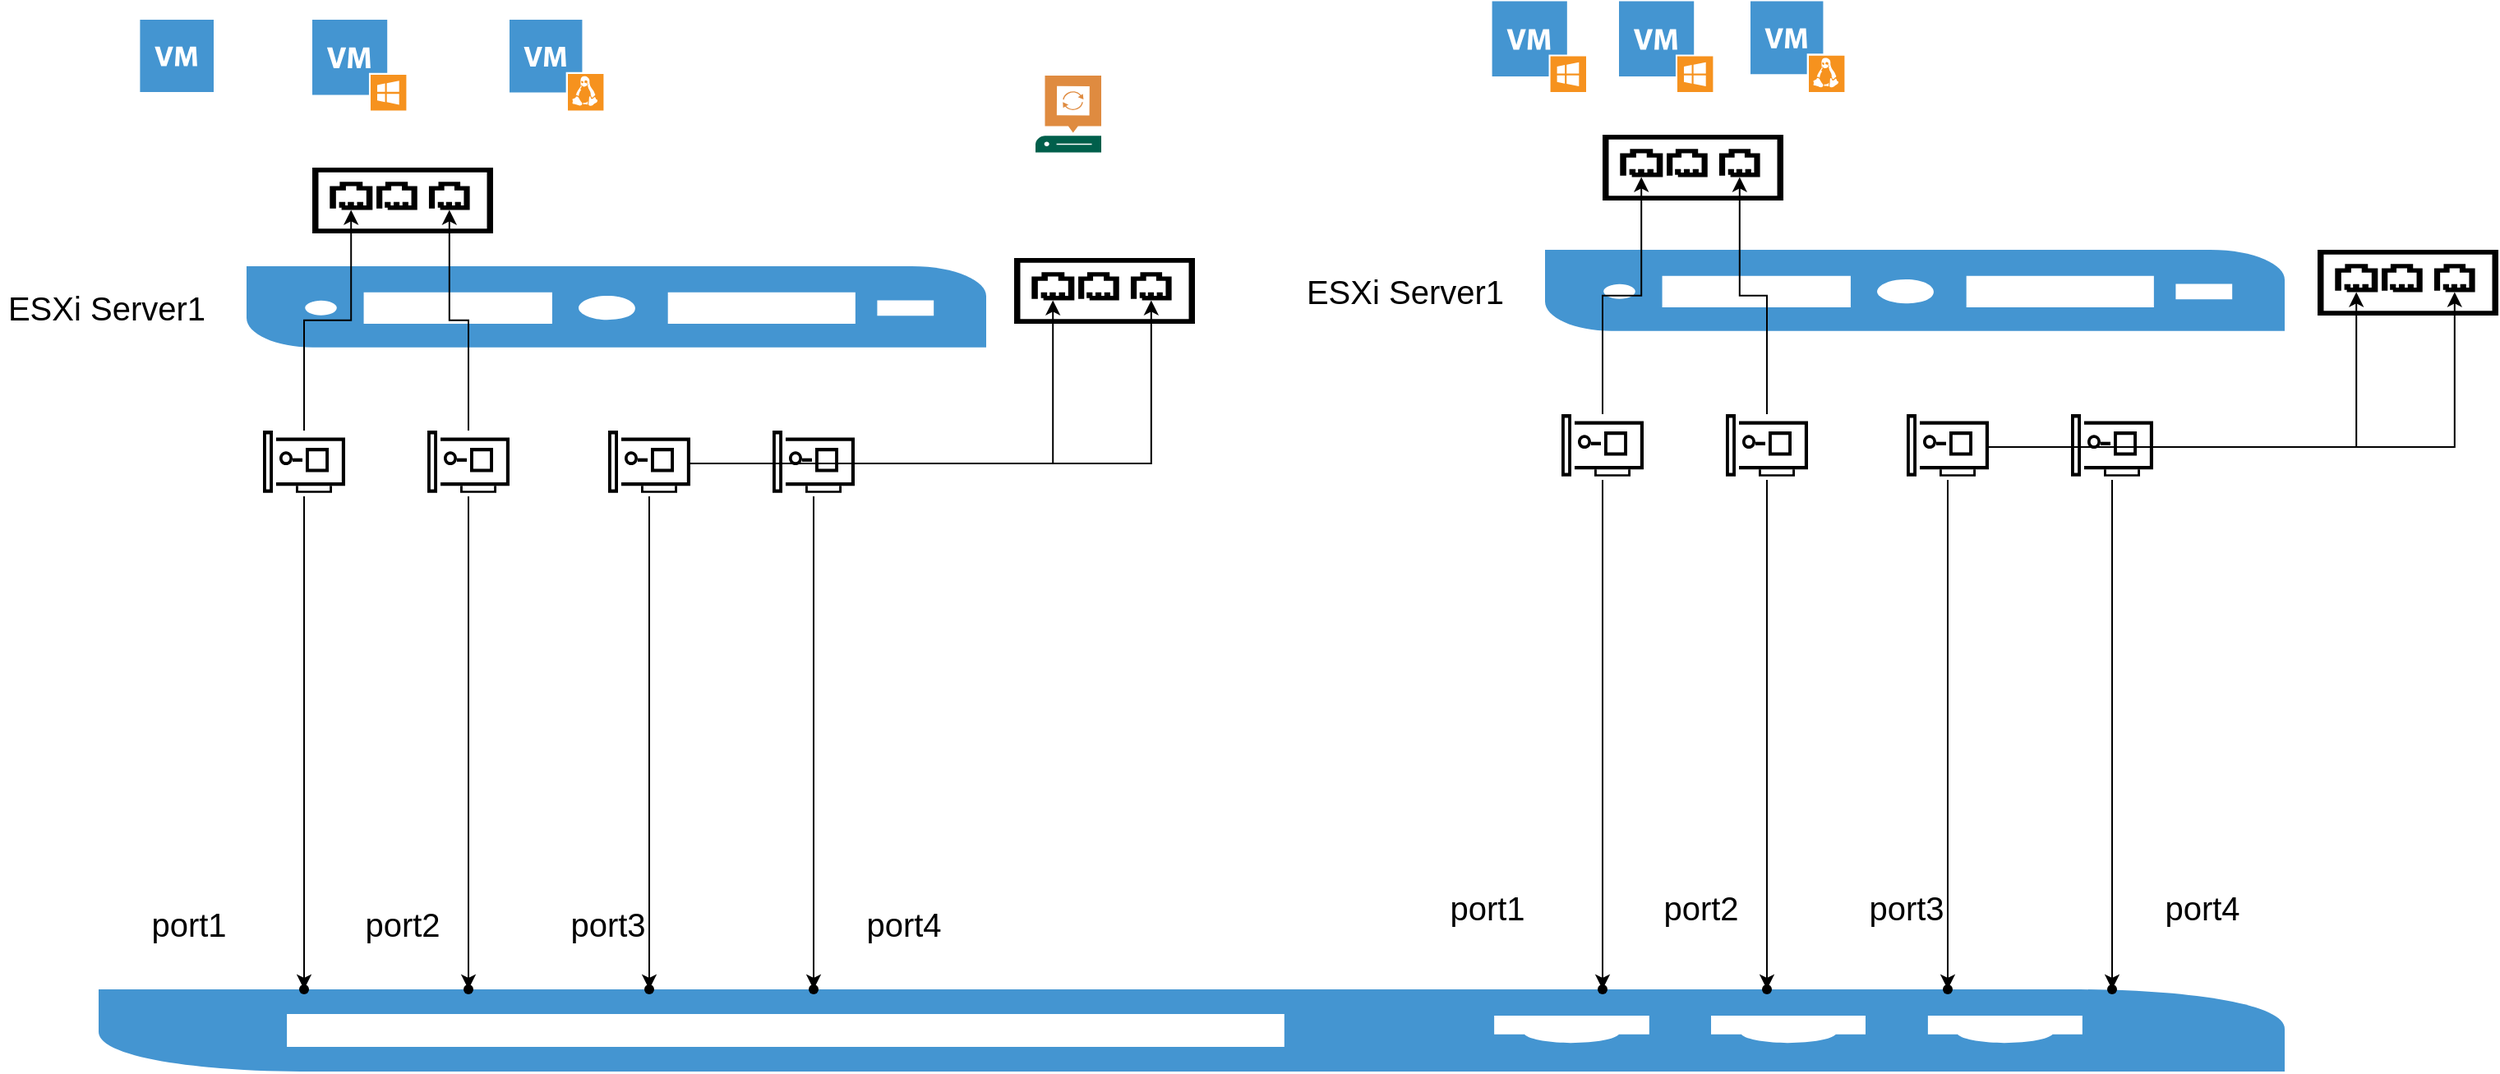 <mxfile version="26.2.8" pages="2">
  <diagram name="Page-1" id="197159a0-c6a4-9194-75a8-e4174976684c">
    <mxGraphModel dx="2360" dy="1163" grid="1" gridSize="10" guides="1" tooltips="1" connect="1" arrows="1" fold="1" page="1" pageScale="1.5" pageWidth="1169" pageHeight="826" background="none" math="0" shadow="0">
      <root>
        <mxCell id="0" style=";html=1;" />
        <mxCell id="1" style=";html=1;" parent="0" />
        <mxCell id="V1fP8Ok8U7q3qZ9ysbPQ-24" value="" style="edgeStyle=orthogonalEdgeStyle;rounded=0;orthogonalLoop=1;jettySize=auto;html=1;" parent="1" edge="1">
          <mxGeometry relative="1" as="geometry">
            <mxPoint x="175" y="130" as="sourcePoint" />
          </mxGeometry>
        </mxCell>
        <mxCell id="V1fP8Ok8U7q3qZ9ysbPQ-25" value="" style="pointerEvents=1;shadow=0;dashed=0;html=1;strokeColor=none;fillColor=#4495D1;labelPosition=center;verticalLabelPosition=bottom;verticalAlign=top;align=center;outlineConnect=0;shape=mxgraph.veeam.2d.switch;" parent="1" vertex="1">
          <mxGeometry x="210" y="680" width="1330" height="50" as="geometry" />
        </mxCell>
        <mxCell id="V1fP8Ok8U7q3qZ9ysbPQ-34" value="" style="pointerEvents=1;shadow=0;dashed=0;html=1;strokeColor=none;fillColor=#4495D1;labelPosition=center;verticalLabelPosition=bottom;verticalAlign=top;align=center;outlineConnect=0;shape=mxgraph.veeam.server;" parent="1" vertex="1">
          <mxGeometry x="300" y="240" width="450" height="49.4" as="geometry" />
        </mxCell>
        <mxCell id="V1fP8Ok8U7q3qZ9ysbPQ-153" value="" style="edgeStyle=orthogonalEdgeStyle;rounded=0;orthogonalLoop=1;jettySize=auto;html=1;" parent="1" source="V1fP8Ok8U7q3qZ9ysbPQ-36" target="V1fP8Ok8U7q3qZ9ysbPQ-126" edge="1">
          <mxGeometry relative="1" as="geometry" />
        </mxCell>
        <mxCell id="Qs-pVyy2RuvGPjBRmzeA-11" value="" style="edgeStyle=orthogonalEdgeStyle;rounded=0;orthogonalLoop=1;jettySize=auto;html=1;" edge="1" parent="1" source="V1fP8Ok8U7q3qZ9ysbPQ-36" target="Qs-pVyy2RuvGPjBRmzeA-10">
          <mxGeometry relative="1" as="geometry" />
        </mxCell>
        <mxCell id="V1fP8Ok8U7q3qZ9ysbPQ-36" style="vsdxID=5;fillColor=none;gradientColor=none;points=[];labelBackgroundColor=none;rounded=0;strokeColor=none;html=1;whiteSpace=wrap;" parent="1" vertex="1">
          <mxGeometry x="310" y="340" width="50" height="40" as="geometry" />
        </mxCell>
        <mxCell id="V1fP8Ok8U7q3qZ9ysbPQ-37" style="vsdxID=6;fillColor=#000000;gradientColor=none;shape=stencil(pZLNDsIgEISfZq/NAomp51rfo0mpEBEain9vL7gxWK0m4m0Y5lvYZEA0k+pGCRyn4N1ennUfFIgNcK6tkl6HqEC0IJrBebnz7mh7Oo9dSiZ1cKc04UJcvaoYSxTHKzlMVPX67mwJMNp+BbKzCOR5xcDPX3oD5kszxFkcP88uDD5eWF4Q/wiXRqPIHRi0MVSh5/vXzkSL+ibaGw==);strokeColor=none;spacingTop=-3;spacingBottom=-3;spacingLeft=-3;spacingRight=-3;points=[];labelBackgroundColor=none;rounded=0;html=1;whiteSpace=wrap;" parent="V1fP8Ok8U7q3qZ9ysbPQ-36" vertex="1">
          <mxGeometry x="26" y="10.526" width="14" height="14.737" as="geometry" />
        </mxCell>
        <mxCell id="V1fP8Ok8U7q3qZ9ysbPQ-38" style="vsdxID=7;fillColor=#000000;gradientColor=none;shape=stencil(UzV2Ls5ILEhVNTIoLinKz04tz0wpyVA1dlE1MsrMy0gtyiwBslSNXVWNndPyi1LTi/JL81Ig/IJEkEoQKze/DGRCBUSfoYEBSI+RQSUq3w2iOCczD0kx2UotjfRMTXArtjTVMzClTIO5nokZsa4hRS0eL6IHHQlK0YIOyEDET1pmTg4kepHl0eMTKARJC8auAA==);strokeColor=none;spacingTop=-3;spacingBottom=-3;spacingLeft=-3;spacingRight=-3;points=[];labelBackgroundColor=none;rounded=0;html=1;whiteSpace=wrap;" parent="V1fP8Ok8U7q3qZ9ysbPQ-36" vertex="1">
          <mxGeometry x="8" y="4.211" width="42" height="29.474" as="geometry" />
        </mxCell>
        <mxCell id="V1fP8Ok8U7q3qZ9ysbPQ-39" style="vsdxID=8;fillColor=#000000;gradientColor=none;shape=stencil(pZLdDsIgDIWfhluC7Rx6Ped7LBkTIsLC8O/tBYnREWeyeXdavtOW5BCsBtn0ggAbvLNHcVWtlwR3BEAZKZzyQRGsCVaddeLg7Nm0qe6bSEZ1spc44ZZ8Jae8iC5g99RZU755NvaJ18r85LcFjeWUAYFC+Z9h7kU5P/7xirERzaZHLwRfG76i+fpZ8FI0iHcAOqV1ys/nex6Y0Ephw/oB);strokeColor=none;spacingTop=-3;spacingBottom=-3;spacingLeft=-3;spacingRight=-3;points=[];labelBackgroundColor=none;rounded=0;html=1;whiteSpace=wrap;" parent="V1fP8Ok8U7q3qZ9ysbPQ-36" vertex="1">
          <mxGeometry width="6" height="37.895" as="geometry" />
        </mxCell>
        <mxCell id="V1fP8Ok8U7q3qZ9ysbPQ-40" style="vsdxID=9;fillColor=#000000;gradientColor=none;shape=stencil(nZRLEoIwDIZP0y0TGpVx7eMejqJ0RHAqKNxeMDDERiq6a8OX5s+DKFzdkt01Vhpuhc3P8cMcikThWmltsiS2pmhOCjcKV8fcxiebl9mB7tddS7anS35vX6jIbw6ti4aarloHEb4sW6L3pSU8JGAxD5Zh5xK6PlBpMkVRoKOO6kw4C2DZUSgpfJMzEpw7SD19cC5R6qnQSVyIGQnOEqilnj44K0Yt9fTBOfUx89RkrEkcn1Inzkv1lexILdWP1UlMiHeefpUJ7xLhqzzwVdENCOqP9oUA/or0wPShHZ50Y3gGdmAm5TrgP/2mX3L1DKmv89PJ5jCsqqNJU9p0/Lu72hoTrUXcPAE=);strokeColor=none;spacingTop=-3;spacingBottom=-3;spacingLeft=-3;spacingRight=-3;points=[];labelBackgroundColor=none;rounded=0;html=1;whiteSpace=wrap;" parent="V1fP8Ok8U7q3qZ9ysbPQ-36" vertex="1">
          <mxGeometry x="10" y="12.632" width="8" height="8.421" as="geometry" />
        </mxCell>
        <mxCell id="V1fP8Ok8U7q3qZ9ysbPQ-41" style="vsdxID=10;fillColor=#000000;gradientColor=none;shape=stencil(nZBLDoAgDERP0z3SIyjew0SURgSD+Lu9kMZoXLhwN9O+tukAlrNpJg1SzDH4QW/URgNYgZTkjA4UkwJUgGXng+6DX1zLfmoymdXo17xh5zmRJ6Q42BWCfc2oJfdAr+Yv+AP9Cb7OJ3H/2JG1HNGz/84klThPVCc=);strokeColor=none;spacingTop=-3;spacingBottom=-3;spacingLeft=-3;spacingRight=-3;points=[];labelBackgroundColor=none;rounded=0;html=1;whiteSpace=wrap;" parent="V1fP8Ok8U7q3qZ9ysbPQ-36" vertex="1">
          <mxGeometry x="18" y="16.842" width="6" height="2.105" as="geometry" />
        </mxCell>
        <mxCell id="V1fP8Ok8U7q3qZ9ysbPQ-42" style="vsdxID=11;fillColor=#000000;gradientColor=none;shape=stencil(nZBLDoAgDERP0z3SIyjew0SURgSD+Lu9kMZoXLhwN9O+tukAlrNpJg1SzDH4QW/URgNYgZTkjA4UkwJUgGXng+6DX1zLfmoymdXo17xh5zmRJ6Q42BWCfc2oJfdAr+Yv+AP9Cb7OJ3H/2JG1HNGz/84klThPVCc=);strokeColor=none;spacingTop=-3;spacingBottom=-3;spacingLeft=-3;spacingRight=-3;points=[];labelBackgroundColor=none;rounded=0;html=1;whiteSpace=wrap;" parent="V1fP8Ok8U7q3qZ9ysbPQ-36" vertex="1">
          <mxGeometry x="26" y="33.684" height="4.211" as="geometry" />
        </mxCell>
        <mxCell id="V1fP8Ok8U7q3qZ9ysbPQ-43" style="vsdxID=12;fillColor=#000000;gradientColor=none;shape=stencil(nZBLDoAgDERP0z3SIyjew0SURgSD+Lu9kMZoXLhwN9O+tukAlrNpJg1SzDH4QW/URgNYgZTkjA4UkwJUgGXng+6DX1zLfmoymdXo17xh5zmRJ6Q42BWCfc2oJfdAr+Yv+AP9Cb7OJ3H/2JG1HNGz/84klThPVCc=);strokeColor=none;spacingTop=-3;spacingBottom=-3;spacingLeft=-3;spacingRight=-3;points=[];labelBackgroundColor=none;rounded=0;html=1;whiteSpace=wrap;" parent="V1fP8Ok8U7q3qZ9ysbPQ-36" vertex="1">
          <mxGeometry x="30" y="33.684" height="4.211" as="geometry" />
        </mxCell>
        <mxCell id="V1fP8Ok8U7q3qZ9ysbPQ-44" style="vsdxID=13;fillColor=#000000;gradientColor=none;shape=stencil(nZBLDoAgDERP0z3SIyjew0SURgSD+Lu9kMZoXLhwN9O+tukAlrNpJg1SzDH4QW/URgNYgZTkjA4UkwJUgGXng+6DX1zLfmoymdXo17xh5zmRJ6Q42BWCfc2oJfdAr+Yv+AP9Cb7OJ3H/2JG1HNGz/84klThPVCc=);strokeColor=none;spacingTop=-3;spacingBottom=-3;spacingLeft=-3;spacingRight=-3;points=[];labelBackgroundColor=none;rounded=0;html=1;whiteSpace=wrap;" parent="V1fP8Ok8U7q3qZ9ysbPQ-36" vertex="1">
          <mxGeometry x="34" y="33.684" height="4.211" as="geometry" />
        </mxCell>
        <mxCell id="V1fP8Ok8U7q3qZ9ysbPQ-45" style="vsdxID=14;fillColor=#000000;gradientColor=none;shape=stencil(nZBLDoAgDERP0z3SIyjew0SURgSD+Lu9kMZoXLhwN9O+tukAlrNpJg1SzDH4QW/URgNYgZTkjA4UkwJUgGXng+6DX1zLfmoymdXo17xh5zmRJ6Q42BWCfc2oJfdAr+Yv+AP9Cb7OJ3H/2JG1HNGz/84klThPVCc=);strokeColor=none;spacingTop=-3;spacingBottom=-3;spacingLeft=-3;spacingRight=-3;points=[];labelBackgroundColor=none;rounded=0;html=1;whiteSpace=wrap;" parent="V1fP8Ok8U7q3qZ9ysbPQ-36" vertex="1">
          <mxGeometry x="38" y="33.684" height="4.211" as="geometry" />
        </mxCell>
        <mxCell id="V1fP8Ok8U7q3qZ9ysbPQ-46" style="vsdxID=15;fillColor=#000000;gradientColor=none;shape=stencil(UzV2Ls5ILEhVNTIoLinKz04tz0wpyVA1dlE1MsrMy0gtyiwBslSNXVWNndPyi1LTi/JL81Ig/IJEkEoQKze/DGRCBUSfoYEBSI+RQSUq3w2iOCczD0kx2UrxKDTTMzUhW62ZpZ6RMW71lsZ6JmaUacDjGvSgI0EpWtABGYj4ScvMyYFEL7I8enwChSBpwdgVAA==);strokeColor=none;spacingTop=-3;spacingBottom=-3;spacingLeft=-3;spacingRight=-3;points=[];labelBackgroundColor=none;rounded=0;html=1;whiteSpace=wrap;" parent="V1fP8Ok8U7q3qZ9ysbPQ-36" vertex="1">
          <mxGeometry x="20" y="33.684" width="22" height="4.211" as="geometry" />
        </mxCell>
        <mxCell id="V1fP8Ok8U7q3qZ9ysbPQ-154" value="" style="edgeStyle=orthogonalEdgeStyle;rounded=0;orthogonalLoop=1;jettySize=auto;html=1;" parent="1" source="V1fP8Ok8U7q3qZ9ysbPQ-47" target="V1fP8Ok8U7q3qZ9ysbPQ-128" edge="1">
          <mxGeometry relative="1" as="geometry" />
        </mxCell>
        <mxCell id="Qs-pVyy2RuvGPjBRmzeA-9" value="" style="edgeStyle=orthogonalEdgeStyle;rounded=0;orthogonalLoop=1;jettySize=auto;html=1;" edge="1" parent="1" source="V1fP8Ok8U7q3qZ9ysbPQ-47" target="Qs-pVyy2RuvGPjBRmzeA-8">
          <mxGeometry relative="1" as="geometry">
            <Array as="points">
              <mxPoint x="435" y="680" />
            </Array>
          </mxGeometry>
        </mxCell>
        <mxCell id="V1fP8Ok8U7q3qZ9ysbPQ-47" style="vsdxID=5;fillColor=none;gradientColor=none;points=[];labelBackgroundColor=none;rounded=0;strokeColor=none;html=1;whiteSpace=wrap;" parent="1" vertex="1">
          <mxGeometry x="410" y="340" width="50" height="40" as="geometry" />
        </mxCell>
        <mxCell id="V1fP8Ok8U7q3qZ9ysbPQ-48" style="vsdxID=6;fillColor=#000000;gradientColor=none;shape=stencil(pZLNDsIgEISfZq/NAomp51rfo0mpEBEain9vL7gxWK0m4m0Y5lvYZEA0k+pGCRyn4N1ennUfFIgNcK6tkl6HqEC0IJrBebnz7mh7Oo9dSiZ1cKc04UJcvaoYSxTHKzlMVPX67mwJMNp+BbKzCOR5xcDPX3oD5kszxFkcP88uDD5eWF4Q/wiXRqPIHRi0MVSh5/vXzkSL+ibaGw==);strokeColor=none;spacingTop=-3;spacingBottom=-3;spacingLeft=-3;spacingRight=-3;points=[];labelBackgroundColor=none;rounded=0;html=1;whiteSpace=wrap;" parent="V1fP8Ok8U7q3qZ9ysbPQ-47" vertex="1">
          <mxGeometry x="26" y="10.526" width="14" height="14.737" as="geometry" />
        </mxCell>
        <mxCell id="V1fP8Ok8U7q3qZ9ysbPQ-49" style="vsdxID=7;fillColor=#000000;gradientColor=none;shape=stencil(UzV2Ls5ILEhVNTIoLinKz04tz0wpyVA1dlE1MsrMy0gtyiwBslSNXVWNndPyi1LTi/JL81Ig/IJEkEoQKze/DGRCBUSfoYEBSI+RQSUq3w2iOCczD0kx2UotjfRMTXArtjTVMzClTIO5nokZsa4hRS0eL6IHHQlK0YIOyEDET1pmTg4kepHl0eMTKARJC8auAA==);strokeColor=none;spacingTop=-3;spacingBottom=-3;spacingLeft=-3;spacingRight=-3;points=[];labelBackgroundColor=none;rounded=0;html=1;whiteSpace=wrap;" parent="V1fP8Ok8U7q3qZ9ysbPQ-47" vertex="1">
          <mxGeometry x="8" y="4.211" width="42" height="29.474" as="geometry" />
        </mxCell>
        <mxCell id="V1fP8Ok8U7q3qZ9ysbPQ-50" style="vsdxID=8;fillColor=#000000;gradientColor=none;shape=stencil(pZLdDsIgDIWfhluC7Rx6Ped7LBkTIsLC8O/tBYnREWeyeXdavtOW5BCsBtn0ggAbvLNHcVWtlwR3BEAZKZzyQRGsCVaddeLg7Nm0qe6bSEZ1spc44ZZ8Jae8iC5g99RZU755NvaJ18r85LcFjeWUAYFC+Z9h7kU5P/7xirERzaZHLwRfG76i+fpZ8FI0iHcAOqV1ys/nex6Y0Ephw/oB);strokeColor=none;spacingTop=-3;spacingBottom=-3;spacingLeft=-3;spacingRight=-3;points=[];labelBackgroundColor=none;rounded=0;html=1;whiteSpace=wrap;" parent="V1fP8Ok8U7q3qZ9ysbPQ-47" vertex="1">
          <mxGeometry width="6" height="37.895" as="geometry" />
        </mxCell>
        <mxCell id="V1fP8Ok8U7q3qZ9ysbPQ-51" style="vsdxID=9;fillColor=#000000;gradientColor=none;shape=stencil(nZRLEoIwDIZP0y0TGpVx7eMejqJ0RHAqKNxeMDDERiq6a8OX5s+DKFzdkt01Vhpuhc3P8cMcikThWmltsiS2pmhOCjcKV8fcxiebl9mB7tddS7anS35vX6jIbw6ti4aarloHEb4sW6L3pSU8JGAxD5Zh5xK6PlBpMkVRoKOO6kw4C2DZUSgpfJMzEpw7SD19cC5R6qnQSVyIGQnOEqilnj44K0Yt9fTBOfUx89RkrEkcn1Inzkv1lexILdWP1UlMiHeefpUJ7xLhqzzwVdENCOqP9oUA/or0wPShHZ50Y3gGdmAm5TrgP/2mX3L1DKmv89PJ5jCsqqNJU9p0/Lu72hoTrUXcPAE=);strokeColor=none;spacingTop=-3;spacingBottom=-3;spacingLeft=-3;spacingRight=-3;points=[];labelBackgroundColor=none;rounded=0;html=1;whiteSpace=wrap;" parent="V1fP8Ok8U7q3qZ9ysbPQ-47" vertex="1">
          <mxGeometry x="10" y="12.632" width="8" height="8.421" as="geometry" />
        </mxCell>
        <mxCell id="V1fP8Ok8U7q3qZ9ysbPQ-52" style="vsdxID=10;fillColor=#000000;gradientColor=none;shape=stencil(nZBLDoAgDERP0z3SIyjew0SURgSD+Lu9kMZoXLhwN9O+tukAlrNpJg1SzDH4QW/URgNYgZTkjA4UkwJUgGXng+6DX1zLfmoymdXo17xh5zmRJ6Q42BWCfc2oJfdAr+Yv+AP9Cb7OJ3H/2JG1HNGz/84klThPVCc=);strokeColor=none;spacingTop=-3;spacingBottom=-3;spacingLeft=-3;spacingRight=-3;points=[];labelBackgroundColor=none;rounded=0;html=1;whiteSpace=wrap;" parent="V1fP8Ok8U7q3qZ9ysbPQ-47" vertex="1">
          <mxGeometry x="18" y="16.842" width="6" height="2.105" as="geometry" />
        </mxCell>
        <mxCell id="V1fP8Ok8U7q3qZ9ysbPQ-53" style="vsdxID=11;fillColor=#000000;gradientColor=none;shape=stencil(nZBLDoAgDERP0z3SIyjew0SURgSD+Lu9kMZoXLhwN9O+tukAlrNpJg1SzDH4QW/URgNYgZTkjA4UkwJUgGXng+6DX1zLfmoymdXo17xh5zmRJ6Q42BWCfc2oJfdAr+Yv+AP9Cb7OJ3H/2JG1HNGz/84klThPVCc=);strokeColor=none;spacingTop=-3;spacingBottom=-3;spacingLeft=-3;spacingRight=-3;points=[];labelBackgroundColor=none;rounded=0;html=1;whiteSpace=wrap;" parent="V1fP8Ok8U7q3qZ9ysbPQ-47" vertex="1">
          <mxGeometry x="26" y="33.684" height="4.211" as="geometry" />
        </mxCell>
        <mxCell id="V1fP8Ok8U7q3qZ9ysbPQ-54" style="vsdxID=12;fillColor=#000000;gradientColor=none;shape=stencil(nZBLDoAgDERP0z3SIyjew0SURgSD+Lu9kMZoXLhwN9O+tukAlrNpJg1SzDH4QW/URgNYgZTkjA4UkwJUgGXng+6DX1zLfmoymdXo17xh5zmRJ6Q42BWCfc2oJfdAr+Yv+AP9Cb7OJ3H/2JG1HNGz/84klThPVCc=);strokeColor=none;spacingTop=-3;spacingBottom=-3;spacingLeft=-3;spacingRight=-3;points=[];labelBackgroundColor=none;rounded=0;html=1;whiteSpace=wrap;" parent="V1fP8Ok8U7q3qZ9ysbPQ-47" vertex="1">
          <mxGeometry x="30" y="33.684" height="4.211" as="geometry" />
        </mxCell>
        <mxCell id="V1fP8Ok8U7q3qZ9ysbPQ-55" style="vsdxID=13;fillColor=#000000;gradientColor=none;shape=stencil(nZBLDoAgDERP0z3SIyjew0SURgSD+Lu9kMZoXLhwN9O+tukAlrNpJg1SzDH4QW/URgNYgZTkjA4UkwJUgGXng+6DX1zLfmoymdXo17xh5zmRJ6Q42BWCfc2oJfdAr+Yv+AP9Cb7OJ3H/2JG1HNGz/84klThPVCc=);strokeColor=none;spacingTop=-3;spacingBottom=-3;spacingLeft=-3;spacingRight=-3;points=[];labelBackgroundColor=none;rounded=0;html=1;whiteSpace=wrap;" parent="V1fP8Ok8U7q3qZ9ysbPQ-47" vertex="1">
          <mxGeometry x="34" y="33.684" height="4.211" as="geometry" />
        </mxCell>
        <mxCell id="V1fP8Ok8U7q3qZ9ysbPQ-56" style="vsdxID=14;fillColor=#000000;gradientColor=none;shape=stencil(nZBLDoAgDERP0z3SIyjew0SURgSD+Lu9kMZoXLhwN9O+tukAlrNpJg1SzDH4QW/URgNYgZTkjA4UkwJUgGXng+6DX1zLfmoymdXo17xh5zmRJ6Q42BWCfc2oJfdAr+Yv+AP9Cb7OJ3H/2JG1HNGz/84klThPVCc=);strokeColor=none;spacingTop=-3;spacingBottom=-3;spacingLeft=-3;spacingRight=-3;points=[];labelBackgroundColor=none;rounded=0;html=1;whiteSpace=wrap;" parent="V1fP8Ok8U7q3qZ9ysbPQ-47" vertex="1">
          <mxGeometry x="38" y="33.684" height="4.211" as="geometry" />
        </mxCell>
        <mxCell id="V1fP8Ok8U7q3qZ9ysbPQ-57" style="vsdxID=15;fillColor=#000000;gradientColor=none;shape=stencil(UzV2Ls5ILEhVNTIoLinKz04tz0wpyVA1dlE1MsrMy0gtyiwBslSNXVWNndPyi1LTi/JL81Ig/IJEkEoQKze/DGRCBUSfoYEBSI+RQSUq3w2iOCczD0kx2UrxKDTTMzUhW62ZpZ6RMW71lsZ6JmaUacDjGvSgI0EpWtABGYj4ScvMyYFEL7I8enwChSBpwdgVAA==);strokeColor=none;spacingTop=-3;spacingBottom=-3;spacingLeft=-3;spacingRight=-3;points=[];labelBackgroundColor=none;rounded=0;html=1;whiteSpace=wrap;" parent="V1fP8Ok8U7q3qZ9ysbPQ-47" vertex="1">
          <mxGeometry x="20" y="33.684" width="22" height="4.211" as="geometry" />
        </mxCell>
        <mxCell id="V1fP8Ok8U7q3qZ9ysbPQ-124" style="vsdxID=5;fillColor=none;gradientColor=none;points=[];labelBackgroundColor=none;rounded=0;strokeColor=none;html=1;whiteSpace=wrap;" parent="1" vertex="1">
          <mxGeometry x="340" y="180" width="110" height="40" as="geometry" />
        </mxCell>
        <mxCell id="V1fP8Ok8U7q3qZ9ysbPQ-125" style="vsdxID=6;fillColor=#000000;gradientColor=none;shape=stencil(UzV2Ls5ILEhVNTIoLinKz04tz0wpyVA1dlE1MsrMy0gtyiwBslSNXVWNndPyi1LTi/JL81Ig/IJEkEoQKze/DGRCBUSfpZmeGUiTkUElRMBcz8gULOAGUZ6TmYdPuaWRnjke9cZ6JpQoJ9Ex6MpRvWpoYICi2gC3yWQqhNmAVSm69SQppoNSIAORSNIyc3IgaQxZHj1RAYUgCdLYFQA=);strokeColor=none;spacingTop=-3;spacingBottom=-3;spacingLeft=-3;spacingRight=-3;points=[];labelBackgroundColor=none;rounded=0;html=1;whiteSpace=wrap;" parent="V1fP8Ok8U7q3qZ9ysbPQ-124" vertex="1">
          <mxGeometry width="110.0" height="40" as="geometry" />
        </mxCell>
        <mxCell id="V1fP8Ok8U7q3qZ9ysbPQ-126" style="vsdxID=7;fillColor=#000000;gradientColor=none;shape=stencil(pZXdbsIwDIWfJrdWbOev1wzeA4lCI7oWlbLB29MSIaZtbUR959jni06k6Fjx6lxtT6Uife679lh+x11fKf5QRLGpyi72Q6V4rXi1b7vy0LWXZpfOp+2oHKvP9mu84Zo47yDgSJG+pQ5acPzobBJQx2YW0NNiYsBiuThjRS8XFxYYp8VowBQygBHITgPswQUZkHmwI2CSARlLwYJFGRAMcJj5bAHIyQCPEGYAx+C9DMhYsg4syYCMJUOgWQZkLLEDEgIZS4TgjQwo6Jkf/wMerBBAPRNfz+Ey8buh+wcYilfG72NdpxXxc/57JwyttE94fQc=);strokeColor=none;spacingTop=-3;spacingBottom=-3;spacingLeft=-3;spacingRight=-3;points=[];labelBackgroundColor=none;rounded=0;html=1;whiteSpace=wrap;" parent="V1fP8Ok8U7q3qZ9ysbPQ-124" vertex="1">
          <mxGeometry x="10.646" y="8.57" width="26.021" height="17.14" as="geometry" />
        </mxCell>
        <mxCell id="V1fP8Ok8U7q3qZ9ysbPQ-127" style="vsdxID=8;fillColor=#000000;gradientColor=none;shape=stencil(pdXbboMwDAbgp8mtFds5Xnfde1QqHdEYVJSd3n6waGrVikTDd8H5P2QkZCveXdrDuVGkL9M4vDaf6Ti1ip8UUerbZkzTfFK8V7w7DWPzMg7v/TE/nw9Lcjm9DR/LG76y8w4CLor0d66gBce/lecMutQXgV4PE4I328OVVvT2cLTAuB5GAybKACOQXQfsgFgGKh/sCJhkoNJSsGBRBoIBDoWfLQA5GfAIoQAcg/cyUGnJOrAkA5WWDIFmGai0xAZ8kIFKS6SBogxEAowF4MEaGUBdGF9/l9vC/x26D2A+XGf8KXVdXhG39/c7YS7lfcL7Hw==);strokeColor=none;spacingTop=-3;spacingBottom=-3;spacingLeft=-3;spacingRight=-3;points=[];labelBackgroundColor=none;rounded=0;html=1;whiteSpace=wrap;" parent="V1fP8Ok8U7q3qZ9ysbPQ-124" vertex="1">
          <mxGeometry x="39.032" y="8.571" width="24.839" height="17.143" as="geometry" />
        </mxCell>
        <mxCell id="V1fP8Ok8U7q3qZ9ysbPQ-128" style="vsdxID=9;fillColor=#000000;gradientColor=none;shape=stencil(pZXdbsIwDIWfJrdWbOev1wzeA4lCI7oWlbLB29MSIaZtbUR959jni06k6Fjx6lxtT6Uife679lh+x11fKf5QRLGpyi72Q6V4rXi1b7vy0LWXZpfOp+2oHKvP9mu84Zo47yDgSJG+pQ5acPzobBJQx2YW0NNiYsBiuThjRS8XFxYYp8VowBQygBHITgPswQUZkHmwI2CSARlLwYJFGRAMcJj5bAHIyQCPEGYAx+C9DMhYsg4syYCMJUOgWQZkLLEDEgIZS4TgjQwo6Jkf/wMerBBAPRNfz+Ey8buh+wcYilfG72NdpxXxc/57JwyttE94fQc=);strokeColor=none;spacingTop=-3;spacingBottom=-3;spacingLeft=-3;spacingRight=-3;points=[];labelBackgroundColor=none;rounded=0;html=1;whiteSpace=wrap;" parent="V1fP8Ok8U7q3qZ9ysbPQ-124" vertex="1">
          <mxGeometry x="70.968" y="8.571" width="24.839" height="17.143" as="geometry" />
        </mxCell>
        <mxCell id="V1fP8Ok8U7q3qZ9ysbPQ-145" value="" style="shadow=0;dashed=0;html=1;strokeColor=none;fillColor=#4495D1;labelPosition=center;verticalLabelPosition=bottom;verticalAlign=top;align=center;outlineConnect=0;shape=mxgraph.veeam.2d.virtual_machine;" parent="1" vertex="1">
          <mxGeometry x="235.2" y="90" width="44.8" height="44" as="geometry" />
        </mxCell>
        <mxCell id="V1fP8Ok8U7q3qZ9ysbPQ-146" value="" style="shadow=0;dashed=0;html=1;strokeColor=none;fillColor=#4495D1;labelPosition=center;verticalLabelPosition=bottom;verticalAlign=top;align=center;outlineConnect=0;shape=mxgraph.veeam.vm_windows;" parent="1" vertex="1">
          <mxGeometry x="340" y="90" width="57.2" height="55.2" as="geometry" />
        </mxCell>
        <mxCell id="V1fP8Ok8U7q3qZ9ysbPQ-147" value="" style="shadow=0;dashed=0;html=1;strokeColor=none;fillColor=#4495D1;labelPosition=center;verticalLabelPosition=bottom;verticalAlign=top;align=center;outlineConnect=0;shape=mxgraph.veeam.vm_linux;" parent="1" vertex="1">
          <mxGeometry x="460" y="90.0" width="57.2" height="55.2" as="geometry" />
        </mxCell>
        <mxCell id="V1fP8Ok8U7q3qZ9ysbPQ-184" value="" style="edgeStyle=orthogonalEdgeStyle;rounded=0;orthogonalLoop=1;jettySize=auto;html=1;" parent="1" source="V1fP8Ok8U7q3qZ9ysbPQ-185" target="V1fP8Ok8U7q3qZ9ysbPQ-210" edge="1">
          <mxGeometry relative="1" as="geometry" />
        </mxCell>
        <mxCell id="Qs-pVyy2RuvGPjBRmzeA-13" value="" style="edgeStyle=orthogonalEdgeStyle;rounded=0;orthogonalLoop=1;jettySize=auto;html=1;" edge="1" parent="1" source="V1fP8Ok8U7q3qZ9ysbPQ-185" target="Qs-pVyy2RuvGPjBRmzeA-12">
          <mxGeometry relative="1" as="geometry" />
        </mxCell>
        <mxCell id="V1fP8Ok8U7q3qZ9ysbPQ-185" style="vsdxID=5;fillColor=none;gradientColor=none;points=[];labelBackgroundColor=none;rounded=0;strokeColor=none;html=1;whiteSpace=wrap;" parent="1" vertex="1">
          <mxGeometry x="520" y="340" width="50" height="40" as="geometry" />
        </mxCell>
        <mxCell id="V1fP8Ok8U7q3qZ9ysbPQ-186" style="vsdxID=6;fillColor=#000000;gradientColor=none;shape=stencil(pZLNDsIgEISfZq/NAomp51rfo0mpEBEain9vL7gxWK0m4m0Y5lvYZEA0k+pGCRyn4N1ennUfFIgNcK6tkl6HqEC0IJrBebnz7mh7Oo9dSiZ1cKc04UJcvaoYSxTHKzlMVPX67mwJMNp+BbKzCOR5xcDPX3oD5kszxFkcP88uDD5eWF4Q/wiXRqPIHRi0MVSh5/vXzkSL+ibaGw==);strokeColor=none;spacingTop=-3;spacingBottom=-3;spacingLeft=-3;spacingRight=-3;points=[];labelBackgroundColor=none;rounded=0;html=1;whiteSpace=wrap;" parent="V1fP8Ok8U7q3qZ9ysbPQ-185" vertex="1">
          <mxGeometry x="26" y="10.526" width="14" height="14.737" as="geometry" />
        </mxCell>
        <mxCell id="V1fP8Ok8U7q3qZ9ysbPQ-187" style="vsdxID=7;fillColor=#000000;gradientColor=none;shape=stencil(UzV2Ls5ILEhVNTIoLinKz04tz0wpyVA1dlE1MsrMy0gtyiwBslSNXVWNndPyi1LTi/JL81Ig/IJEkEoQKze/DGRCBUSfoYEBSI+RQSUq3w2iOCczD0kx2UotjfRMTXArtjTVMzClTIO5nokZsa4hRS0eL6IHHQlK0YIOyEDET1pmTg4kepHl0eMTKARJC8auAA==);strokeColor=none;spacingTop=-3;spacingBottom=-3;spacingLeft=-3;spacingRight=-3;points=[];labelBackgroundColor=none;rounded=0;html=1;whiteSpace=wrap;" parent="V1fP8Ok8U7q3qZ9ysbPQ-185" vertex="1">
          <mxGeometry x="8" y="4.211" width="42" height="29.474" as="geometry" />
        </mxCell>
        <mxCell id="V1fP8Ok8U7q3qZ9ysbPQ-188" style="vsdxID=8;fillColor=#000000;gradientColor=none;shape=stencil(pZLdDsIgDIWfhluC7Rx6Ped7LBkTIsLC8O/tBYnREWeyeXdavtOW5BCsBtn0ggAbvLNHcVWtlwR3BEAZKZzyQRGsCVaddeLg7Nm0qe6bSEZ1spc44ZZ8Jae8iC5g99RZU755NvaJ18r85LcFjeWUAYFC+Z9h7kU5P/7xirERzaZHLwRfG76i+fpZ8FI0iHcAOqV1ys/nex6Y0Ephw/oB);strokeColor=none;spacingTop=-3;spacingBottom=-3;spacingLeft=-3;spacingRight=-3;points=[];labelBackgroundColor=none;rounded=0;html=1;whiteSpace=wrap;" parent="V1fP8Ok8U7q3qZ9ysbPQ-185" vertex="1">
          <mxGeometry width="6" height="37.895" as="geometry" />
        </mxCell>
        <mxCell id="V1fP8Ok8U7q3qZ9ysbPQ-189" style="vsdxID=9;fillColor=#000000;gradientColor=none;shape=stencil(nZRLEoIwDIZP0y0TGpVx7eMejqJ0RHAqKNxeMDDERiq6a8OX5s+DKFzdkt01Vhpuhc3P8cMcikThWmltsiS2pmhOCjcKV8fcxiebl9mB7tddS7anS35vX6jIbw6ti4aarloHEb4sW6L3pSU8JGAxD5Zh5xK6PlBpMkVRoKOO6kw4C2DZUSgpfJMzEpw7SD19cC5R6qnQSVyIGQnOEqilnj44K0Yt9fTBOfUx89RkrEkcn1Inzkv1lexILdWP1UlMiHeefpUJ7xLhqzzwVdENCOqP9oUA/or0wPShHZ50Y3gGdmAm5TrgP/2mX3L1DKmv89PJ5jCsqqNJU9p0/Lu72hoTrUXcPAE=);strokeColor=none;spacingTop=-3;spacingBottom=-3;spacingLeft=-3;spacingRight=-3;points=[];labelBackgroundColor=none;rounded=0;html=1;whiteSpace=wrap;" parent="V1fP8Ok8U7q3qZ9ysbPQ-185" vertex="1">
          <mxGeometry x="10" y="12.632" width="8" height="8.421" as="geometry" />
        </mxCell>
        <mxCell id="V1fP8Ok8U7q3qZ9ysbPQ-190" style="vsdxID=10;fillColor=#000000;gradientColor=none;shape=stencil(nZBLDoAgDERP0z3SIyjew0SURgSD+Lu9kMZoXLhwN9O+tukAlrNpJg1SzDH4QW/URgNYgZTkjA4UkwJUgGXng+6DX1zLfmoymdXo17xh5zmRJ6Q42BWCfc2oJfdAr+Yv+AP9Cb7OJ3H/2JG1HNGz/84klThPVCc=);strokeColor=none;spacingTop=-3;spacingBottom=-3;spacingLeft=-3;spacingRight=-3;points=[];labelBackgroundColor=none;rounded=0;html=1;whiteSpace=wrap;" parent="V1fP8Ok8U7q3qZ9ysbPQ-185" vertex="1">
          <mxGeometry x="18" y="16.842" width="6" height="2.105" as="geometry" />
        </mxCell>
        <mxCell id="V1fP8Ok8U7q3qZ9ysbPQ-191" style="vsdxID=11;fillColor=#000000;gradientColor=none;shape=stencil(nZBLDoAgDERP0z3SIyjew0SURgSD+Lu9kMZoXLhwN9O+tukAlrNpJg1SzDH4QW/URgNYgZTkjA4UkwJUgGXng+6DX1zLfmoymdXo17xh5zmRJ6Q42BWCfc2oJfdAr+Yv+AP9Cb7OJ3H/2JG1HNGz/84klThPVCc=);strokeColor=none;spacingTop=-3;spacingBottom=-3;spacingLeft=-3;spacingRight=-3;points=[];labelBackgroundColor=none;rounded=0;html=1;whiteSpace=wrap;" parent="V1fP8Ok8U7q3qZ9ysbPQ-185" vertex="1">
          <mxGeometry x="26" y="33.684" height="4.211" as="geometry" />
        </mxCell>
        <mxCell id="V1fP8Ok8U7q3qZ9ysbPQ-192" style="vsdxID=12;fillColor=#000000;gradientColor=none;shape=stencil(nZBLDoAgDERP0z3SIyjew0SURgSD+Lu9kMZoXLhwN9O+tukAlrNpJg1SzDH4QW/URgNYgZTkjA4UkwJUgGXng+6DX1zLfmoymdXo17xh5zmRJ6Q42BWCfc2oJfdAr+Yv+AP9Cb7OJ3H/2JG1HNGz/84klThPVCc=);strokeColor=none;spacingTop=-3;spacingBottom=-3;spacingLeft=-3;spacingRight=-3;points=[];labelBackgroundColor=none;rounded=0;html=1;whiteSpace=wrap;" parent="V1fP8Ok8U7q3qZ9ysbPQ-185" vertex="1">
          <mxGeometry x="30" y="33.684" height="4.211" as="geometry" />
        </mxCell>
        <mxCell id="V1fP8Ok8U7q3qZ9ysbPQ-193" style="vsdxID=13;fillColor=#000000;gradientColor=none;shape=stencil(nZBLDoAgDERP0z3SIyjew0SURgSD+Lu9kMZoXLhwN9O+tukAlrNpJg1SzDH4QW/URgNYgZTkjA4UkwJUgGXng+6DX1zLfmoymdXo17xh5zmRJ6Q42BWCfc2oJfdAr+Yv+AP9Cb7OJ3H/2JG1HNGz/84klThPVCc=);strokeColor=none;spacingTop=-3;spacingBottom=-3;spacingLeft=-3;spacingRight=-3;points=[];labelBackgroundColor=none;rounded=0;html=1;whiteSpace=wrap;" parent="V1fP8Ok8U7q3qZ9ysbPQ-185" vertex="1">
          <mxGeometry x="34" y="33.684" height="4.211" as="geometry" />
        </mxCell>
        <mxCell id="V1fP8Ok8U7q3qZ9ysbPQ-194" style="vsdxID=14;fillColor=#000000;gradientColor=none;shape=stencil(nZBLDoAgDERP0z3SIyjew0SURgSD+Lu9kMZoXLhwN9O+tukAlrNpJg1SzDH4QW/URgNYgZTkjA4UkwJUgGXng+6DX1zLfmoymdXo17xh5zmRJ6Q42BWCfc2oJfdAr+Yv+AP9Cb7OJ3H/2JG1HNGz/84klThPVCc=);strokeColor=none;spacingTop=-3;spacingBottom=-3;spacingLeft=-3;spacingRight=-3;points=[];labelBackgroundColor=none;rounded=0;html=1;whiteSpace=wrap;" parent="V1fP8Ok8U7q3qZ9ysbPQ-185" vertex="1">
          <mxGeometry x="38" y="33.684" height="4.211" as="geometry" />
        </mxCell>
        <mxCell id="V1fP8Ok8U7q3qZ9ysbPQ-195" style="vsdxID=15;fillColor=#000000;gradientColor=none;shape=stencil(UzV2Ls5ILEhVNTIoLinKz04tz0wpyVA1dlE1MsrMy0gtyiwBslSNXVWNndPyi1LTi/JL81Ig/IJEkEoQKze/DGRCBUSfoYEBSI+RQSUq3w2iOCczD0kx2UrxKDTTMzUhW62ZpZ6RMW71lsZ6JmaUacDjGvSgI0EpWtABGYj4ScvMyYFEL7I8enwChSBpwdgVAA==);strokeColor=none;spacingTop=-3;spacingBottom=-3;spacingLeft=-3;spacingRight=-3;points=[];labelBackgroundColor=none;rounded=0;html=1;whiteSpace=wrap;" parent="V1fP8Ok8U7q3qZ9ysbPQ-185" vertex="1">
          <mxGeometry x="20" y="33.684" width="22" height="4.211" as="geometry" />
        </mxCell>
        <mxCell id="V1fP8Ok8U7q3qZ9ysbPQ-196" value="" style="edgeStyle=orthogonalEdgeStyle;rounded=0;orthogonalLoop=1;jettySize=auto;html=1;" parent="1" source="V1fP8Ok8U7q3qZ9ysbPQ-197" target="V1fP8Ok8U7q3qZ9ysbPQ-212" edge="1">
          <mxGeometry relative="1" as="geometry" />
        </mxCell>
        <mxCell id="Qs-pVyy2RuvGPjBRmzeA-15" value="" style="edgeStyle=orthogonalEdgeStyle;rounded=0;orthogonalLoop=1;jettySize=auto;html=1;" edge="1" parent="1" source="V1fP8Ok8U7q3qZ9ysbPQ-197" target="Qs-pVyy2RuvGPjBRmzeA-14">
          <mxGeometry relative="1" as="geometry" />
        </mxCell>
        <mxCell id="V1fP8Ok8U7q3qZ9ysbPQ-197" style="vsdxID=5;fillColor=none;gradientColor=none;points=[];labelBackgroundColor=none;rounded=0;strokeColor=none;html=1;whiteSpace=wrap;" parent="1" vertex="1">
          <mxGeometry x="620" y="340" width="50" height="40" as="geometry" />
        </mxCell>
        <mxCell id="V1fP8Ok8U7q3qZ9ysbPQ-198" style="vsdxID=6;fillColor=#000000;gradientColor=none;shape=stencil(pZLNDsIgEISfZq/NAomp51rfo0mpEBEain9vL7gxWK0m4m0Y5lvYZEA0k+pGCRyn4N1ennUfFIgNcK6tkl6HqEC0IJrBebnz7mh7Oo9dSiZ1cKc04UJcvaoYSxTHKzlMVPX67mwJMNp+BbKzCOR5xcDPX3oD5kszxFkcP88uDD5eWF4Q/wiXRqPIHRi0MVSh5/vXzkSL+ibaGw==);strokeColor=none;spacingTop=-3;spacingBottom=-3;spacingLeft=-3;spacingRight=-3;points=[];labelBackgroundColor=none;rounded=0;html=1;whiteSpace=wrap;" parent="V1fP8Ok8U7q3qZ9ysbPQ-197" vertex="1">
          <mxGeometry x="26" y="10.526" width="14" height="14.737" as="geometry" />
        </mxCell>
        <mxCell id="V1fP8Ok8U7q3qZ9ysbPQ-199" style="vsdxID=7;fillColor=#000000;gradientColor=none;shape=stencil(UzV2Ls5ILEhVNTIoLinKz04tz0wpyVA1dlE1MsrMy0gtyiwBslSNXVWNndPyi1LTi/JL81Ig/IJEkEoQKze/DGRCBUSfoYEBSI+RQSUq3w2iOCczD0kx2UotjfRMTXArtjTVMzClTIO5nokZsa4hRS0eL6IHHQlK0YIOyEDET1pmTg4kepHl0eMTKARJC8auAA==);strokeColor=none;spacingTop=-3;spacingBottom=-3;spacingLeft=-3;spacingRight=-3;points=[];labelBackgroundColor=none;rounded=0;html=1;whiteSpace=wrap;" parent="V1fP8Ok8U7q3qZ9ysbPQ-197" vertex="1">
          <mxGeometry x="8" y="4.211" width="42" height="29.474" as="geometry" />
        </mxCell>
        <mxCell id="V1fP8Ok8U7q3qZ9ysbPQ-200" style="vsdxID=8;fillColor=#000000;gradientColor=none;shape=stencil(pZLdDsIgDIWfhluC7Rx6Ped7LBkTIsLC8O/tBYnREWeyeXdavtOW5BCsBtn0ggAbvLNHcVWtlwR3BEAZKZzyQRGsCVaddeLg7Nm0qe6bSEZ1spc44ZZ8Jae8iC5g99RZU755NvaJ18r85LcFjeWUAYFC+Z9h7kU5P/7xirERzaZHLwRfG76i+fpZ8FI0iHcAOqV1ys/nex6Y0Ephw/oB);strokeColor=none;spacingTop=-3;spacingBottom=-3;spacingLeft=-3;spacingRight=-3;points=[];labelBackgroundColor=none;rounded=0;html=1;whiteSpace=wrap;" parent="V1fP8Ok8U7q3qZ9ysbPQ-197" vertex="1">
          <mxGeometry width="6" height="37.895" as="geometry" />
        </mxCell>
        <mxCell id="V1fP8Ok8U7q3qZ9ysbPQ-201" style="vsdxID=9;fillColor=#000000;gradientColor=none;shape=stencil(nZRLEoIwDIZP0y0TGpVx7eMejqJ0RHAqKNxeMDDERiq6a8OX5s+DKFzdkt01Vhpuhc3P8cMcikThWmltsiS2pmhOCjcKV8fcxiebl9mB7tddS7anS35vX6jIbw6ti4aarloHEb4sW6L3pSU8JGAxD5Zh5xK6PlBpMkVRoKOO6kw4C2DZUSgpfJMzEpw7SD19cC5R6qnQSVyIGQnOEqilnj44K0Yt9fTBOfUx89RkrEkcn1Inzkv1lexILdWP1UlMiHeefpUJ7xLhqzzwVdENCOqP9oUA/or0wPShHZ50Y3gGdmAm5TrgP/2mX3L1DKmv89PJ5jCsqqNJU9p0/Lu72hoTrUXcPAE=);strokeColor=none;spacingTop=-3;spacingBottom=-3;spacingLeft=-3;spacingRight=-3;points=[];labelBackgroundColor=none;rounded=0;html=1;whiteSpace=wrap;" parent="V1fP8Ok8U7q3qZ9ysbPQ-197" vertex="1">
          <mxGeometry x="10" y="12.632" width="8" height="8.421" as="geometry" />
        </mxCell>
        <mxCell id="V1fP8Ok8U7q3qZ9ysbPQ-202" style="vsdxID=10;fillColor=#000000;gradientColor=none;shape=stencil(nZBLDoAgDERP0z3SIyjew0SURgSD+Lu9kMZoXLhwN9O+tukAlrNpJg1SzDH4QW/URgNYgZTkjA4UkwJUgGXng+6DX1zLfmoymdXo17xh5zmRJ6Q42BWCfc2oJfdAr+Yv+AP9Cb7OJ3H/2JG1HNGz/84klThPVCc=);strokeColor=none;spacingTop=-3;spacingBottom=-3;spacingLeft=-3;spacingRight=-3;points=[];labelBackgroundColor=none;rounded=0;html=1;whiteSpace=wrap;" parent="V1fP8Ok8U7q3qZ9ysbPQ-197" vertex="1">
          <mxGeometry x="18" y="16.842" width="6" height="2.105" as="geometry" />
        </mxCell>
        <mxCell id="V1fP8Ok8U7q3qZ9ysbPQ-203" style="vsdxID=11;fillColor=#000000;gradientColor=none;shape=stencil(nZBLDoAgDERP0z3SIyjew0SURgSD+Lu9kMZoXLhwN9O+tukAlrNpJg1SzDH4QW/URgNYgZTkjA4UkwJUgGXng+6DX1zLfmoymdXo17xh5zmRJ6Q42BWCfc2oJfdAr+Yv+AP9Cb7OJ3H/2JG1HNGz/84klThPVCc=);strokeColor=none;spacingTop=-3;spacingBottom=-3;spacingLeft=-3;spacingRight=-3;points=[];labelBackgroundColor=none;rounded=0;html=1;whiteSpace=wrap;" parent="V1fP8Ok8U7q3qZ9ysbPQ-197" vertex="1">
          <mxGeometry x="26" y="33.684" height="4.211" as="geometry" />
        </mxCell>
        <mxCell id="V1fP8Ok8U7q3qZ9ysbPQ-204" style="vsdxID=12;fillColor=#000000;gradientColor=none;shape=stencil(nZBLDoAgDERP0z3SIyjew0SURgSD+Lu9kMZoXLhwN9O+tukAlrNpJg1SzDH4QW/URgNYgZTkjA4UkwJUgGXng+6DX1zLfmoymdXo17xh5zmRJ6Q42BWCfc2oJfdAr+Yv+AP9Cb7OJ3H/2JG1HNGz/84klThPVCc=);strokeColor=none;spacingTop=-3;spacingBottom=-3;spacingLeft=-3;spacingRight=-3;points=[];labelBackgroundColor=none;rounded=0;html=1;whiteSpace=wrap;" parent="V1fP8Ok8U7q3qZ9ysbPQ-197" vertex="1">
          <mxGeometry x="30" y="33.684" height="4.211" as="geometry" />
        </mxCell>
        <mxCell id="V1fP8Ok8U7q3qZ9ysbPQ-205" style="vsdxID=13;fillColor=#000000;gradientColor=none;shape=stencil(nZBLDoAgDERP0z3SIyjew0SURgSD+Lu9kMZoXLhwN9O+tukAlrNpJg1SzDH4QW/URgNYgZTkjA4UkwJUgGXng+6DX1zLfmoymdXo17xh5zmRJ6Q42BWCfc2oJfdAr+Yv+AP9Cb7OJ3H/2JG1HNGz/84klThPVCc=);strokeColor=none;spacingTop=-3;spacingBottom=-3;spacingLeft=-3;spacingRight=-3;points=[];labelBackgroundColor=none;rounded=0;html=1;whiteSpace=wrap;" parent="V1fP8Ok8U7q3qZ9ysbPQ-197" vertex="1">
          <mxGeometry x="34" y="33.684" height="4.211" as="geometry" />
        </mxCell>
        <mxCell id="V1fP8Ok8U7q3qZ9ysbPQ-206" style="vsdxID=14;fillColor=#000000;gradientColor=none;shape=stencil(nZBLDoAgDERP0z3SIyjew0SURgSD+Lu9kMZoXLhwN9O+tukAlrNpJg1SzDH4QW/URgNYgZTkjA4UkwJUgGXng+6DX1zLfmoymdXo17xh5zmRJ6Q42BWCfc2oJfdAr+Yv+AP9Cb7OJ3H/2JG1HNGz/84klThPVCc=);strokeColor=none;spacingTop=-3;spacingBottom=-3;spacingLeft=-3;spacingRight=-3;points=[];labelBackgroundColor=none;rounded=0;html=1;whiteSpace=wrap;" parent="V1fP8Ok8U7q3qZ9ysbPQ-197" vertex="1">
          <mxGeometry x="38" y="33.684" height="4.211" as="geometry" />
        </mxCell>
        <mxCell id="V1fP8Ok8U7q3qZ9ysbPQ-207" style="vsdxID=15;fillColor=#000000;gradientColor=none;shape=stencil(UzV2Ls5ILEhVNTIoLinKz04tz0wpyVA1dlE1MsrMy0gtyiwBslSNXVWNndPyi1LTi/JL81Ig/IJEkEoQKze/DGRCBUSfoYEBSI+RQSUq3w2iOCczD0kx2UrxKDTTMzUhW62ZpZ6RMW71lsZ6JmaUacDjGvSgI0EpWtABGYj4ScvMyYFEL7I8enwChSBpwdgVAA==);strokeColor=none;spacingTop=-3;spacingBottom=-3;spacingLeft=-3;spacingRight=-3;points=[];labelBackgroundColor=none;rounded=0;html=1;whiteSpace=wrap;" parent="V1fP8Ok8U7q3qZ9ysbPQ-197" vertex="1">
          <mxGeometry x="20" y="33.684" width="22" height="4.211" as="geometry" />
        </mxCell>
        <mxCell id="V1fP8Ok8U7q3qZ9ysbPQ-208" style="vsdxID=5;fillColor=none;gradientColor=none;points=[];labelBackgroundColor=none;rounded=0;strokeColor=none;html=1;whiteSpace=wrap;" parent="1" vertex="1">
          <mxGeometry x="767" y="235" width="110" height="40" as="geometry" />
        </mxCell>
        <mxCell id="V1fP8Ok8U7q3qZ9ysbPQ-209" style="vsdxID=6;fillColor=#000000;gradientColor=none;shape=stencil(UzV2Ls5ILEhVNTIoLinKz04tz0wpyVA1dlE1MsrMy0gtyiwBslSNXVWNndPyi1LTi/JL81Ig/IJEkEoQKze/DGRCBUSfpZmeGUiTkUElRMBcz8gULOAGUZ6TmYdPuaWRnjke9cZ6JpQoJ9Ex6MpRvWpoYICi2gC3yWQqhNmAVSm69SQppoNSIAORSNIyc3IgaQxZHj1RAYUgCdLYFQA=);strokeColor=none;spacingTop=-3;spacingBottom=-3;spacingLeft=-3;spacingRight=-3;points=[];labelBackgroundColor=none;rounded=0;html=1;whiteSpace=wrap;" parent="V1fP8Ok8U7q3qZ9ysbPQ-208" vertex="1">
          <mxGeometry width="110.0" height="40" as="geometry" />
        </mxCell>
        <mxCell id="V1fP8Ok8U7q3qZ9ysbPQ-210" style="vsdxID=7;fillColor=#000000;gradientColor=none;shape=stencil(pZXdbsIwDIWfJrdWbOev1wzeA4lCI7oWlbLB29MSIaZtbUR959jni06k6Fjx6lxtT6Uife679lh+x11fKf5QRLGpyi72Q6V4rXi1b7vy0LWXZpfOp+2oHKvP9mu84Zo47yDgSJG+pQ5acPzobBJQx2YW0NNiYsBiuThjRS8XFxYYp8VowBQygBHITgPswQUZkHmwI2CSARlLwYJFGRAMcJj5bAHIyQCPEGYAx+C9DMhYsg4syYCMJUOgWQZkLLEDEgIZS4TgjQwo6Jkf/wMerBBAPRNfz+Ey8buh+wcYilfG72NdpxXxc/57JwyttE94fQc=);strokeColor=none;spacingTop=-3;spacingBottom=-3;spacingLeft=-3;spacingRight=-3;points=[];labelBackgroundColor=none;rounded=0;html=1;whiteSpace=wrap;" parent="V1fP8Ok8U7q3qZ9ysbPQ-208" vertex="1">
          <mxGeometry x="10.646" y="8.57" width="26.021" height="17.14" as="geometry" />
        </mxCell>
        <mxCell id="V1fP8Ok8U7q3qZ9ysbPQ-211" style="vsdxID=8;fillColor=#000000;gradientColor=none;shape=stencil(pdXbboMwDAbgp8mtFds5Xnfde1QqHdEYVJSd3n6waGrVikTDd8H5P2QkZCveXdrDuVGkL9M4vDaf6Ti1ip8UUerbZkzTfFK8V7w7DWPzMg7v/TE/nw9Lcjm9DR/LG76y8w4CLor0d66gBce/lecMutQXgV4PE4I328OVVvT2cLTAuB5GAybKACOQXQfsgFgGKh/sCJhkoNJSsGBRBoIBDoWfLQA5GfAIoQAcg/cyUGnJOrAkA5WWDIFmGai0xAZ8kIFKS6SBogxEAowF4MEaGUBdGF9/l9vC/x26D2A+XGf8KXVdXhG39/c7YS7lfcL7Hw==);strokeColor=none;spacingTop=-3;spacingBottom=-3;spacingLeft=-3;spacingRight=-3;points=[];labelBackgroundColor=none;rounded=0;html=1;whiteSpace=wrap;" parent="V1fP8Ok8U7q3qZ9ysbPQ-208" vertex="1">
          <mxGeometry x="39.032" y="8.571" width="24.839" height="17.143" as="geometry" />
        </mxCell>
        <mxCell id="V1fP8Ok8U7q3qZ9ysbPQ-212" style="vsdxID=9;fillColor=#000000;gradientColor=none;shape=stencil(pZXdbsIwDIWfJrdWbOev1wzeA4lCI7oWlbLB29MSIaZtbUR959jni06k6Fjx6lxtT6Uife679lh+x11fKf5QRLGpyi72Q6V4rXi1b7vy0LWXZpfOp+2oHKvP9mu84Zo47yDgSJG+pQ5acPzobBJQx2YW0NNiYsBiuThjRS8XFxYYp8VowBQygBHITgPswQUZkHmwI2CSARlLwYJFGRAMcJj5bAHIyQCPEGYAx+C9DMhYsg4syYCMJUOgWQZkLLEDEgIZS4TgjQwo6Jkf/wMerBBAPRNfz+Ey8buh+wcYilfG72NdpxXxc/57JwyttE94fQc=);strokeColor=none;spacingTop=-3;spacingBottom=-3;spacingLeft=-3;spacingRight=-3;points=[];labelBackgroundColor=none;rounded=0;html=1;whiteSpace=wrap;" parent="V1fP8Ok8U7q3qZ9ysbPQ-208" vertex="1">
          <mxGeometry x="70.968" y="8.571" width="24.839" height="17.143" as="geometry" />
        </mxCell>
        <mxCell id="V1fP8Ok8U7q3qZ9ysbPQ-416" value="ESXi Server1" style="text;html=1;align=center;verticalAlign=middle;whiteSpace=wrap;rounded=0;fontSize=20;" parent="1" vertex="1">
          <mxGeometry x="150" y="240" width="130" height="50" as="geometry" />
        </mxCell>
        <mxCell id="V1fP8Ok8U7q3qZ9ysbPQ-420" value="" style="rounded=0;whiteSpace=wrap;html=1;movable=1;resizable=1;rotatable=1;deletable=1;editable=1;locked=0;connectable=1;opacity=0;dashed=1;" parent="1" vertex="1">
          <mxGeometry x="810" y="500" width="170" height="80" as="geometry" />
        </mxCell>
        <mxCell id="Qs-pVyy2RuvGPjBRmzeA-8" value="" style="shape=waypoint;sketch=0;size=6;pointerEvents=1;points=[];fillColor=none;resizable=0;rotatable=0;perimeter=centerPerimeter;snapToPoint=1;" vertex="1" parent="1">
          <mxGeometry x="425" y="670" width="20" height="20" as="geometry" />
        </mxCell>
        <mxCell id="Qs-pVyy2RuvGPjBRmzeA-10" value="" style="shape=waypoint;sketch=0;size=6;pointerEvents=1;points=[];fillColor=none;resizable=0;rotatable=0;perimeter=centerPerimeter;snapToPoint=1;" vertex="1" parent="1">
          <mxGeometry x="325" y="670" width="20" height="20" as="geometry" />
        </mxCell>
        <mxCell id="Qs-pVyy2RuvGPjBRmzeA-12" value="" style="shape=waypoint;sketch=0;size=6;pointerEvents=1;points=[];fillColor=none;resizable=0;rotatable=0;perimeter=centerPerimeter;snapToPoint=1;" vertex="1" parent="1">
          <mxGeometry x="535" y="670" width="20" height="20" as="geometry" />
        </mxCell>
        <mxCell id="Qs-pVyy2RuvGPjBRmzeA-14" value="" style="shape=waypoint;sketch=0;size=6;pointerEvents=1;points=[];fillColor=none;resizable=0;rotatable=0;perimeter=centerPerimeter;snapToPoint=1;" vertex="1" parent="1">
          <mxGeometry x="635" y="670" width="20" height="20" as="geometry" />
        </mxCell>
        <mxCell id="Qs-pVyy2RuvGPjBRmzeA-16" value="port1" style="text;html=1;align=center;verticalAlign=middle;whiteSpace=wrap;rounded=0;fontSize=20;" vertex="1" parent="1">
          <mxGeometry x="235.2" y="620" width="60" height="40" as="geometry" />
        </mxCell>
        <mxCell id="Qs-pVyy2RuvGPjBRmzeA-17" value="port2" style="text;html=1;align=center;verticalAlign=middle;whiteSpace=wrap;rounded=0;fontSize=20;" vertex="1" parent="1">
          <mxGeometry x="365" y="620" width="60" height="40" as="geometry" />
        </mxCell>
        <mxCell id="Qs-pVyy2RuvGPjBRmzeA-18" value="port3" style="text;html=1;align=center;verticalAlign=middle;whiteSpace=wrap;rounded=0;fontSize=20;" vertex="1" parent="1">
          <mxGeometry x="490" y="620" width="60" height="40" as="geometry" />
        </mxCell>
        <mxCell id="Qs-pVyy2RuvGPjBRmzeA-20" value="port4" style="text;html=1;align=center;verticalAlign=middle;whiteSpace=wrap;rounded=0;fontSize=20;" vertex="1" parent="1">
          <mxGeometry x="670" y="620" width="60" height="40" as="geometry" />
        </mxCell>
        <mxCell id="Qs-pVyy2RuvGPjBRmzeA-21" value="" style="pointerEvents=1;shadow=0;dashed=0;html=1;strokeColor=none;fillColor=#4495D1;labelPosition=center;verticalLabelPosition=bottom;verticalAlign=top;align=center;outlineConnect=0;shape=mxgraph.veeam.server;" vertex="1" parent="1">
          <mxGeometry x="1090" y="230" width="450" height="49.4" as="geometry" />
        </mxCell>
        <mxCell id="Qs-pVyy2RuvGPjBRmzeA-22" value="" style="edgeStyle=orthogonalEdgeStyle;rounded=0;orthogonalLoop=1;jettySize=auto;html=1;" edge="1" parent="1" source="Qs-pVyy2RuvGPjBRmzeA-23" target="Qs-pVyy2RuvGPjBRmzeA-48">
          <mxGeometry relative="1" as="geometry" />
        </mxCell>
        <mxCell id="Qs-pVyy2RuvGPjBRmzeA-89" value="" style="edgeStyle=orthogonalEdgeStyle;rounded=0;orthogonalLoop=1;jettySize=auto;html=1;" edge="1" parent="1" source="Qs-pVyy2RuvGPjBRmzeA-23" target="Qs-pVyy2RuvGPjBRmzeA-88">
          <mxGeometry relative="1" as="geometry" />
        </mxCell>
        <mxCell id="Qs-pVyy2RuvGPjBRmzeA-23" style="vsdxID=5;fillColor=none;gradientColor=none;points=[];labelBackgroundColor=none;rounded=0;strokeColor=none;html=1;whiteSpace=wrap;" vertex="1" parent="1">
          <mxGeometry x="1100" y="330" width="50" height="40" as="geometry" />
        </mxCell>
        <mxCell id="Qs-pVyy2RuvGPjBRmzeA-24" style="vsdxID=6;fillColor=#000000;gradientColor=none;shape=stencil(pZLNDsIgEISfZq/NAomp51rfo0mpEBEain9vL7gxWK0m4m0Y5lvYZEA0k+pGCRyn4N1ennUfFIgNcK6tkl6HqEC0IJrBebnz7mh7Oo9dSiZ1cKc04UJcvaoYSxTHKzlMVPX67mwJMNp+BbKzCOR5xcDPX3oD5kszxFkcP88uDD5eWF4Q/wiXRqPIHRi0MVSh5/vXzkSL+ibaGw==);strokeColor=none;spacingTop=-3;spacingBottom=-3;spacingLeft=-3;spacingRight=-3;points=[];labelBackgroundColor=none;rounded=0;html=1;whiteSpace=wrap;" vertex="1" parent="Qs-pVyy2RuvGPjBRmzeA-23">
          <mxGeometry x="26" y="10.526" width="14" height="14.737" as="geometry" />
        </mxCell>
        <mxCell id="Qs-pVyy2RuvGPjBRmzeA-25" style="vsdxID=7;fillColor=#000000;gradientColor=none;shape=stencil(UzV2Ls5ILEhVNTIoLinKz04tz0wpyVA1dlE1MsrMy0gtyiwBslSNXVWNndPyi1LTi/JL81Ig/IJEkEoQKze/DGRCBUSfoYEBSI+RQSUq3w2iOCczD0kx2UotjfRMTXArtjTVMzClTIO5nokZsa4hRS0eL6IHHQlK0YIOyEDET1pmTg4kepHl0eMTKARJC8auAA==);strokeColor=none;spacingTop=-3;spacingBottom=-3;spacingLeft=-3;spacingRight=-3;points=[];labelBackgroundColor=none;rounded=0;html=1;whiteSpace=wrap;" vertex="1" parent="Qs-pVyy2RuvGPjBRmzeA-23">
          <mxGeometry x="8" y="4.211" width="42" height="29.474" as="geometry" />
        </mxCell>
        <mxCell id="Qs-pVyy2RuvGPjBRmzeA-26" style="vsdxID=8;fillColor=#000000;gradientColor=none;shape=stencil(pZLdDsIgDIWfhluC7Rx6Ped7LBkTIsLC8O/tBYnREWeyeXdavtOW5BCsBtn0ggAbvLNHcVWtlwR3BEAZKZzyQRGsCVaddeLg7Nm0qe6bSEZ1spc44ZZ8Jae8iC5g99RZU755NvaJ18r85LcFjeWUAYFC+Z9h7kU5P/7xirERzaZHLwRfG76i+fpZ8FI0iHcAOqV1ys/nex6Y0Ephw/oB);strokeColor=none;spacingTop=-3;spacingBottom=-3;spacingLeft=-3;spacingRight=-3;points=[];labelBackgroundColor=none;rounded=0;html=1;whiteSpace=wrap;" vertex="1" parent="Qs-pVyy2RuvGPjBRmzeA-23">
          <mxGeometry width="6" height="37.895" as="geometry" />
        </mxCell>
        <mxCell id="Qs-pVyy2RuvGPjBRmzeA-27" style="vsdxID=9;fillColor=#000000;gradientColor=none;shape=stencil(nZRLEoIwDIZP0y0TGpVx7eMejqJ0RHAqKNxeMDDERiq6a8OX5s+DKFzdkt01Vhpuhc3P8cMcikThWmltsiS2pmhOCjcKV8fcxiebl9mB7tddS7anS35vX6jIbw6ti4aarloHEb4sW6L3pSU8JGAxD5Zh5xK6PlBpMkVRoKOO6kw4C2DZUSgpfJMzEpw7SD19cC5R6qnQSVyIGQnOEqilnj44K0Yt9fTBOfUx89RkrEkcn1Inzkv1lexILdWP1UlMiHeefpUJ7xLhqzzwVdENCOqP9oUA/or0wPShHZ50Y3gGdmAm5TrgP/2mX3L1DKmv89PJ5jCsqqNJU9p0/Lu72hoTrUXcPAE=);strokeColor=none;spacingTop=-3;spacingBottom=-3;spacingLeft=-3;spacingRight=-3;points=[];labelBackgroundColor=none;rounded=0;html=1;whiteSpace=wrap;" vertex="1" parent="Qs-pVyy2RuvGPjBRmzeA-23">
          <mxGeometry x="10" y="12.632" width="8" height="8.421" as="geometry" />
        </mxCell>
        <mxCell id="Qs-pVyy2RuvGPjBRmzeA-28" style="vsdxID=10;fillColor=#000000;gradientColor=none;shape=stencil(nZBLDoAgDERP0z3SIyjew0SURgSD+Lu9kMZoXLhwN9O+tukAlrNpJg1SzDH4QW/URgNYgZTkjA4UkwJUgGXng+6DX1zLfmoymdXo17xh5zmRJ6Q42BWCfc2oJfdAr+Yv+AP9Cb7OJ3H/2JG1HNGz/84klThPVCc=);strokeColor=none;spacingTop=-3;spacingBottom=-3;spacingLeft=-3;spacingRight=-3;points=[];labelBackgroundColor=none;rounded=0;html=1;whiteSpace=wrap;" vertex="1" parent="Qs-pVyy2RuvGPjBRmzeA-23">
          <mxGeometry x="18" y="16.842" width="6" height="2.105" as="geometry" />
        </mxCell>
        <mxCell id="Qs-pVyy2RuvGPjBRmzeA-29" style="vsdxID=11;fillColor=#000000;gradientColor=none;shape=stencil(nZBLDoAgDERP0z3SIyjew0SURgSD+Lu9kMZoXLhwN9O+tukAlrNpJg1SzDH4QW/URgNYgZTkjA4UkwJUgGXng+6DX1zLfmoymdXo17xh5zmRJ6Q42BWCfc2oJfdAr+Yv+AP9Cb7OJ3H/2JG1HNGz/84klThPVCc=);strokeColor=none;spacingTop=-3;spacingBottom=-3;spacingLeft=-3;spacingRight=-3;points=[];labelBackgroundColor=none;rounded=0;html=1;whiteSpace=wrap;" vertex="1" parent="Qs-pVyy2RuvGPjBRmzeA-23">
          <mxGeometry x="26" y="33.684" height="4.211" as="geometry" />
        </mxCell>
        <mxCell id="Qs-pVyy2RuvGPjBRmzeA-30" style="vsdxID=12;fillColor=#000000;gradientColor=none;shape=stencil(nZBLDoAgDERP0z3SIyjew0SURgSD+Lu9kMZoXLhwN9O+tukAlrNpJg1SzDH4QW/URgNYgZTkjA4UkwJUgGXng+6DX1zLfmoymdXo17xh5zmRJ6Q42BWCfc2oJfdAr+Yv+AP9Cb7OJ3H/2JG1HNGz/84klThPVCc=);strokeColor=none;spacingTop=-3;spacingBottom=-3;spacingLeft=-3;spacingRight=-3;points=[];labelBackgroundColor=none;rounded=0;html=1;whiteSpace=wrap;" vertex="1" parent="Qs-pVyy2RuvGPjBRmzeA-23">
          <mxGeometry x="30" y="33.684" height="4.211" as="geometry" />
        </mxCell>
        <mxCell id="Qs-pVyy2RuvGPjBRmzeA-31" style="vsdxID=13;fillColor=#000000;gradientColor=none;shape=stencil(nZBLDoAgDERP0z3SIyjew0SURgSD+Lu9kMZoXLhwN9O+tukAlrNpJg1SzDH4QW/URgNYgZTkjA4UkwJUgGXng+6DX1zLfmoymdXo17xh5zmRJ6Q42BWCfc2oJfdAr+Yv+AP9Cb7OJ3H/2JG1HNGz/84klThPVCc=);strokeColor=none;spacingTop=-3;spacingBottom=-3;spacingLeft=-3;spacingRight=-3;points=[];labelBackgroundColor=none;rounded=0;html=1;whiteSpace=wrap;" vertex="1" parent="Qs-pVyy2RuvGPjBRmzeA-23">
          <mxGeometry x="34" y="33.684" height="4.211" as="geometry" />
        </mxCell>
        <mxCell id="Qs-pVyy2RuvGPjBRmzeA-32" style="vsdxID=14;fillColor=#000000;gradientColor=none;shape=stencil(nZBLDoAgDERP0z3SIyjew0SURgSD+Lu9kMZoXLhwN9O+tukAlrNpJg1SzDH4QW/URgNYgZTkjA4UkwJUgGXng+6DX1zLfmoymdXo17xh5zmRJ6Q42BWCfc2oJfdAr+Yv+AP9Cb7OJ3H/2JG1HNGz/84klThPVCc=);strokeColor=none;spacingTop=-3;spacingBottom=-3;spacingLeft=-3;spacingRight=-3;points=[];labelBackgroundColor=none;rounded=0;html=1;whiteSpace=wrap;" vertex="1" parent="Qs-pVyy2RuvGPjBRmzeA-23">
          <mxGeometry x="38" y="33.684" height="4.211" as="geometry" />
        </mxCell>
        <mxCell id="Qs-pVyy2RuvGPjBRmzeA-33" style="vsdxID=15;fillColor=#000000;gradientColor=none;shape=stencil(UzV2Ls5ILEhVNTIoLinKz04tz0wpyVA1dlE1MsrMy0gtyiwBslSNXVWNndPyi1LTi/JL81Ig/IJEkEoQKze/DGRCBUSfoYEBSI+RQSUq3w2iOCczD0kx2UrxKDTTMzUhW62ZpZ6RMW71lsZ6JmaUacDjGvSgI0EpWtABGYj4ScvMyYFEL7I8enwChSBpwdgVAA==);strokeColor=none;spacingTop=-3;spacingBottom=-3;spacingLeft=-3;spacingRight=-3;points=[];labelBackgroundColor=none;rounded=0;html=1;whiteSpace=wrap;" vertex="1" parent="Qs-pVyy2RuvGPjBRmzeA-23">
          <mxGeometry x="20" y="33.684" width="22" height="4.211" as="geometry" />
        </mxCell>
        <mxCell id="Qs-pVyy2RuvGPjBRmzeA-34" value="" style="edgeStyle=orthogonalEdgeStyle;rounded=0;orthogonalLoop=1;jettySize=auto;html=1;" edge="1" parent="1" source="Qs-pVyy2RuvGPjBRmzeA-35" target="Qs-pVyy2RuvGPjBRmzeA-50">
          <mxGeometry relative="1" as="geometry" />
        </mxCell>
        <mxCell id="Qs-pVyy2RuvGPjBRmzeA-91" value="" style="edgeStyle=orthogonalEdgeStyle;rounded=0;orthogonalLoop=1;jettySize=auto;html=1;" edge="1" parent="1" source="Qs-pVyy2RuvGPjBRmzeA-35" target="Qs-pVyy2RuvGPjBRmzeA-90">
          <mxGeometry relative="1" as="geometry" />
        </mxCell>
        <mxCell id="Qs-pVyy2RuvGPjBRmzeA-35" style="vsdxID=5;fillColor=none;gradientColor=none;points=[];labelBackgroundColor=none;rounded=0;strokeColor=none;html=1;whiteSpace=wrap;" vertex="1" parent="1">
          <mxGeometry x="1200" y="330" width="50" height="40" as="geometry" />
        </mxCell>
        <mxCell id="Qs-pVyy2RuvGPjBRmzeA-36" style="vsdxID=6;fillColor=#000000;gradientColor=none;shape=stencil(pZLNDsIgEISfZq/NAomp51rfo0mpEBEain9vL7gxWK0m4m0Y5lvYZEA0k+pGCRyn4N1ennUfFIgNcK6tkl6HqEC0IJrBebnz7mh7Oo9dSiZ1cKc04UJcvaoYSxTHKzlMVPX67mwJMNp+BbKzCOR5xcDPX3oD5kszxFkcP88uDD5eWF4Q/wiXRqPIHRi0MVSh5/vXzkSL+ibaGw==);strokeColor=none;spacingTop=-3;spacingBottom=-3;spacingLeft=-3;spacingRight=-3;points=[];labelBackgroundColor=none;rounded=0;html=1;whiteSpace=wrap;" vertex="1" parent="Qs-pVyy2RuvGPjBRmzeA-35">
          <mxGeometry x="26" y="10.526" width="14" height="14.737" as="geometry" />
        </mxCell>
        <mxCell id="Qs-pVyy2RuvGPjBRmzeA-37" style="vsdxID=7;fillColor=#000000;gradientColor=none;shape=stencil(UzV2Ls5ILEhVNTIoLinKz04tz0wpyVA1dlE1MsrMy0gtyiwBslSNXVWNndPyi1LTi/JL81Ig/IJEkEoQKze/DGRCBUSfoYEBSI+RQSUq3w2iOCczD0kx2UotjfRMTXArtjTVMzClTIO5nokZsa4hRS0eL6IHHQlK0YIOyEDET1pmTg4kepHl0eMTKARJC8auAA==);strokeColor=none;spacingTop=-3;spacingBottom=-3;spacingLeft=-3;spacingRight=-3;points=[];labelBackgroundColor=none;rounded=0;html=1;whiteSpace=wrap;" vertex="1" parent="Qs-pVyy2RuvGPjBRmzeA-35">
          <mxGeometry x="8" y="4.211" width="42" height="29.474" as="geometry" />
        </mxCell>
        <mxCell id="Qs-pVyy2RuvGPjBRmzeA-38" style="vsdxID=8;fillColor=#000000;gradientColor=none;shape=stencil(pZLdDsIgDIWfhluC7Rx6Ped7LBkTIsLC8O/tBYnREWeyeXdavtOW5BCsBtn0ggAbvLNHcVWtlwR3BEAZKZzyQRGsCVaddeLg7Nm0qe6bSEZ1spc44ZZ8Jae8iC5g99RZU755NvaJ18r85LcFjeWUAYFC+Z9h7kU5P/7xirERzaZHLwRfG76i+fpZ8FI0iHcAOqV1ys/nex6Y0Ephw/oB);strokeColor=none;spacingTop=-3;spacingBottom=-3;spacingLeft=-3;spacingRight=-3;points=[];labelBackgroundColor=none;rounded=0;html=1;whiteSpace=wrap;" vertex="1" parent="Qs-pVyy2RuvGPjBRmzeA-35">
          <mxGeometry width="6" height="37.895" as="geometry" />
        </mxCell>
        <mxCell id="Qs-pVyy2RuvGPjBRmzeA-39" style="vsdxID=9;fillColor=#000000;gradientColor=none;shape=stencil(nZRLEoIwDIZP0y0TGpVx7eMejqJ0RHAqKNxeMDDERiq6a8OX5s+DKFzdkt01Vhpuhc3P8cMcikThWmltsiS2pmhOCjcKV8fcxiebl9mB7tddS7anS35vX6jIbw6ti4aarloHEb4sW6L3pSU8JGAxD5Zh5xK6PlBpMkVRoKOO6kw4C2DZUSgpfJMzEpw7SD19cC5R6qnQSVyIGQnOEqilnj44K0Yt9fTBOfUx89RkrEkcn1Inzkv1lexILdWP1UlMiHeefpUJ7xLhqzzwVdENCOqP9oUA/or0wPShHZ50Y3gGdmAm5TrgP/2mX3L1DKmv89PJ5jCsqqNJU9p0/Lu72hoTrUXcPAE=);strokeColor=none;spacingTop=-3;spacingBottom=-3;spacingLeft=-3;spacingRight=-3;points=[];labelBackgroundColor=none;rounded=0;html=1;whiteSpace=wrap;" vertex="1" parent="Qs-pVyy2RuvGPjBRmzeA-35">
          <mxGeometry x="10" y="12.632" width="8" height="8.421" as="geometry" />
        </mxCell>
        <mxCell id="Qs-pVyy2RuvGPjBRmzeA-40" style="vsdxID=10;fillColor=#000000;gradientColor=none;shape=stencil(nZBLDoAgDERP0z3SIyjew0SURgSD+Lu9kMZoXLhwN9O+tukAlrNpJg1SzDH4QW/URgNYgZTkjA4UkwJUgGXng+6DX1zLfmoymdXo17xh5zmRJ6Q42BWCfc2oJfdAr+Yv+AP9Cb7OJ3H/2JG1HNGz/84klThPVCc=);strokeColor=none;spacingTop=-3;spacingBottom=-3;spacingLeft=-3;spacingRight=-3;points=[];labelBackgroundColor=none;rounded=0;html=1;whiteSpace=wrap;" vertex="1" parent="Qs-pVyy2RuvGPjBRmzeA-35">
          <mxGeometry x="18" y="16.842" width="6" height="2.105" as="geometry" />
        </mxCell>
        <mxCell id="Qs-pVyy2RuvGPjBRmzeA-41" style="vsdxID=11;fillColor=#000000;gradientColor=none;shape=stencil(nZBLDoAgDERP0z3SIyjew0SURgSD+Lu9kMZoXLhwN9O+tukAlrNpJg1SzDH4QW/URgNYgZTkjA4UkwJUgGXng+6DX1zLfmoymdXo17xh5zmRJ6Q42BWCfc2oJfdAr+Yv+AP9Cb7OJ3H/2JG1HNGz/84klThPVCc=);strokeColor=none;spacingTop=-3;spacingBottom=-3;spacingLeft=-3;spacingRight=-3;points=[];labelBackgroundColor=none;rounded=0;html=1;whiteSpace=wrap;" vertex="1" parent="Qs-pVyy2RuvGPjBRmzeA-35">
          <mxGeometry x="26" y="33.684" height="4.211" as="geometry" />
        </mxCell>
        <mxCell id="Qs-pVyy2RuvGPjBRmzeA-42" style="vsdxID=12;fillColor=#000000;gradientColor=none;shape=stencil(nZBLDoAgDERP0z3SIyjew0SURgSD+Lu9kMZoXLhwN9O+tukAlrNpJg1SzDH4QW/URgNYgZTkjA4UkwJUgGXng+6DX1zLfmoymdXo17xh5zmRJ6Q42BWCfc2oJfdAr+Yv+AP9Cb7OJ3H/2JG1HNGz/84klThPVCc=);strokeColor=none;spacingTop=-3;spacingBottom=-3;spacingLeft=-3;spacingRight=-3;points=[];labelBackgroundColor=none;rounded=0;html=1;whiteSpace=wrap;" vertex="1" parent="Qs-pVyy2RuvGPjBRmzeA-35">
          <mxGeometry x="30" y="33.684" height="4.211" as="geometry" />
        </mxCell>
        <mxCell id="Qs-pVyy2RuvGPjBRmzeA-43" style="vsdxID=13;fillColor=#000000;gradientColor=none;shape=stencil(nZBLDoAgDERP0z3SIyjew0SURgSD+Lu9kMZoXLhwN9O+tukAlrNpJg1SzDH4QW/URgNYgZTkjA4UkwJUgGXng+6DX1zLfmoymdXo17xh5zmRJ6Q42BWCfc2oJfdAr+Yv+AP9Cb7OJ3H/2JG1HNGz/84klThPVCc=);strokeColor=none;spacingTop=-3;spacingBottom=-3;spacingLeft=-3;spacingRight=-3;points=[];labelBackgroundColor=none;rounded=0;html=1;whiteSpace=wrap;" vertex="1" parent="Qs-pVyy2RuvGPjBRmzeA-35">
          <mxGeometry x="34" y="33.684" height="4.211" as="geometry" />
        </mxCell>
        <mxCell id="Qs-pVyy2RuvGPjBRmzeA-44" style="vsdxID=14;fillColor=#000000;gradientColor=none;shape=stencil(nZBLDoAgDERP0z3SIyjew0SURgSD+Lu9kMZoXLhwN9O+tukAlrNpJg1SzDH4QW/URgNYgZTkjA4UkwJUgGXng+6DX1zLfmoymdXo17xh5zmRJ6Q42BWCfc2oJfdAr+Yv+AP9Cb7OJ3H/2JG1HNGz/84klThPVCc=);strokeColor=none;spacingTop=-3;spacingBottom=-3;spacingLeft=-3;spacingRight=-3;points=[];labelBackgroundColor=none;rounded=0;html=1;whiteSpace=wrap;" vertex="1" parent="Qs-pVyy2RuvGPjBRmzeA-35">
          <mxGeometry x="38" y="33.684" height="4.211" as="geometry" />
        </mxCell>
        <mxCell id="Qs-pVyy2RuvGPjBRmzeA-45" style="vsdxID=15;fillColor=#000000;gradientColor=none;shape=stencil(UzV2Ls5ILEhVNTIoLinKz04tz0wpyVA1dlE1MsrMy0gtyiwBslSNXVWNndPyi1LTi/JL81Ig/IJEkEoQKze/DGRCBUSfoYEBSI+RQSUq3w2iOCczD0kx2UrxKDTTMzUhW62ZpZ6RMW71lsZ6JmaUacDjGvSgI0EpWtABGYj4ScvMyYFEL7I8enwChSBpwdgVAA==);strokeColor=none;spacingTop=-3;spacingBottom=-3;spacingLeft=-3;spacingRight=-3;points=[];labelBackgroundColor=none;rounded=0;html=1;whiteSpace=wrap;" vertex="1" parent="Qs-pVyy2RuvGPjBRmzeA-35">
          <mxGeometry x="20" y="33.684" width="22" height="4.211" as="geometry" />
        </mxCell>
        <mxCell id="Qs-pVyy2RuvGPjBRmzeA-46" style="vsdxID=5;fillColor=none;gradientColor=none;points=[];labelBackgroundColor=none;rounded=0;strokeColor=none;html=1;whiteSpace=wrap;" vertex="1" parent="1">
          <mxGeometry x="1125" y="160.0" width="110" height="40" as="geometry" />
        </mxCell>
        <mxCell id="Qs-pVyy2RuvGPjBRmzeA-47" style="vsdxID=6;fillColor=#000000;gradientColor=none;shape=stencil(UzV2Ls5ILEhVNTIoLinKz04tz0wpyVA1dlE1MsrMy0gtyiwBslSNXVWNndPyi1LTi/JL81Ig/IJEkEoQKze/DGRCBUSfpZmeGUiTkUElRMBcz8gULOAGUZ6TmYdPuaWRnjke9cZ6JpQoJ9Ex6MpRvWpoYICi2gC3yWQqhNmAVSm69SQppoNSIAORSNIyc3IgaQxZHj1RAYUgCdLYFQA=);strokeColor=none;spacingTop=-3;spacingBottom=-3;spacingLeft=-3;spacingRight=-3;points=[];labelBackgroundColor=none;rounded=0;html=1;whiteSpace=wrap;" vertex="1" parent="Qs-pVyy2RuvGPjBRmzeA-46">
          <mxGeometry width="110.0" height="40" as="geometry" />
        </mxCell>
        <mxCell id="Qs-pVyy2RuvGPjBRmzeA-48" style="vsdxID=7;fillColor=#000000;gradientColor=none;shape=stencil(pZXdbsIwDIWfJrdWbOev1wzeA4lCI7oWlbLB29MSIaZtbUR959jni06k6Fjx6lxtT6Uife679lh+x11fKf5QRLGpyi72Q6V4rXi1b7vy0LWXZpfOp+2oHKvP9mu84Zo47yDgSJG+pQ5acPzobBJQx2YW0NNiYsBiuThjRS8XFxYYp8VowBQygBHITgPswQUZkHmwI2CSARlLwYJFGRAMcJj5bAHIyQCPEGYAx+C9DMhYsg4syYCMJUOgWQZkLLEDEgIZS4TgjQwo6Jkf/wMerBBAPRNfz+Ey8buh+wcYilfG72NdpxXxc/57JwyttE94fQc=);strokeColor=none;spacingTop=-3;spacingBottom=-3;spacingLeft=-3;spacingRight=-3;points=[];labelBackgroundColor=none;rounded=0;html=1;whiteSpace=wrap;" vertex="1" parent="Qs-pVyy2RuvGPjBRmzeA-46">
          <mxGeometry x="10.646" y="8.57" width="26.021" height="17.14" as="geometry" />
        </mxCell>
        <mxCell id="Qs-pVyy2RuvGPjBRmzeA-49" style="vsdxID=8;fillColor=#000000;gradientColor=none;shape=stencil(pdXbboMwDAbgp8mtFds5Xnfde1QqHdEYVJSd3n6waGrVikTDd8H5P2QkZCveXdrDuVGkL9M4vDaf6Ti1ip8UUerbZkzTfFK8V7w7DWPzMg7v/TE/nw9Lcjm9DR/LG76y8w4CLor0d66gBce/lecMutQXgV4PE4I328OVVvT2cLTAuB5GAybKACOQXQfsgFgGKh/sCJhkoNJSsGBRBoIBDoWfLQA5GfAIoQAcg/cyUGnJOrAkA5WWDIFmGai0xAZ8kIFKS6SBogxEAowF4MEaGUBdGF9/l9vC/x26D2A+XGf8KXVdXhG39/c7YS7lfcL7Hw==);strokeColor=none;spacingTop=-3;spacingBottom=-3;spacingLeft=-3;spacingRight=-3;points=[];labelBackgroundColor=none;rounded=0;html=1;whiteSpace=wrap;" vertex="1" parent="Qs-pVyy2RuvGPjBRmzeA-46">
          <mxGeometry x="39.032" y="8.571" width="24.839" height="17.143" as="geometry" />
        </mxCell>
        <mxCell id="Qs-pVyy2RuvGPjBRmzeA-50" style="vsdxID=9;fillColor=#000000;gradientColor=none;shape=stencil(pZXdbsIwDIWfJrdWbOev1wzeA4lCI7oWlbLB29MSIaZtbUR959jni06k6Fjx6lxtT6Uife679lh+x11fKf5QRLGpyi72Q6V4rXi1b7vy0LWXZpfOp+2oHKvP9mu84Zo47yDgSJG+pQ5acPzobBJQx2YW0NNiYsBiuThjRS8XFxYYp8VowBQygBHITgPswQUZkHmwI2CSARlLwYJFGRAMcJj5bAHIyQCPEGYAx+C9DMhYsg4syYCMJUOgWQZkLLEDEgIZS4TgjQwo6Jkf/wMerBBAPRNfz+Ey8buh+wcYilfG72NdpxXxc/57JwyttE94fQc=);strokeColor=none;spacingTop=-3;spacingBottom=-3;spacingLeft=-3;spacingRight=-3;points=[];labelBackgroundColor=none;rounded=0;html=1;whiteSpace=wrap;" vertex="1" parent="Qs-pVyy2RuvGPjBRmzeA-46">
          <mxGeometry x="70.968" y="8.571" width="24.839" height="17.143" as="geometry" />
        </mxCell>
        <mxCell id="Qs-pVyy2RuvGPjBRmzeA-52" value="" style="shadow=0;dashed=0;html=1;strokeColor=none;fillColor=#4495D1;labelPosition=center;verticalLabelPosition=bottom;verticalAlign=top;align=center;outlineConnect=0;shape=mxgraph.veeam.vm_windows;" vertex="1" parent="1">
          <mxGeometry x="1057.8" y="78.8" width="57.2" height="55.2" as="geometry" />
        </mxCell>
        <mxCell id="Qs-pVyy2RuvGPjBRmzeA-53" value="" style="shadow=0;dashed=0;html=1;strokeColor=none;fillColor=#4495D1;labelPosition=center;verticalLabelPosition=bottom;verticalAlign=top;align=center;outlineConnect=0;shape=mxgraph.veeam.vm_linux;" vertex="1" parent="1">
          <mxGeometry x="1215" y="78.8" width="57.2" height="55.2" as="geometry" />
        </mxCell>
        <mxCell id="Qs-pVyy2RuvGPjBRmzeA-54" value="" style="edgeStyle=orthogonalEdgeStyle;rounded=0;orthogonalLoop=1;jettySize=auto;html=1;" edge="1" parent="1" source="Qs-pVyy2RuvGPjBRmzeA-55" target="Qs-pVyy2RuvGPjBRmzeA-80">
          <mxGeometry relative="1" as="geometry" />
        </mxCell>
        <mxCell id="Qs-pVyy2RuvGPjBRmzeA-93" value="" style="edgeStyle=orthogonalEdgeStyle;rounded=0;orthogonalLoop=1;jettySize=auto;html=1;" edge="1" parent="1" source="Qs-pVyy2RuvGPjBRmzeA-55" target="Qs-pVyy2RuvGPjBRmzeA-92">
          <mxGeometry relative="1" as="geometry" />
        </mxCell>
        <mxCell id="Qs-pVyy2RuvGPjBRmzeA-55" style="vsdxID=5;fillColor=none;gradientColor=none;points=[];labelBackgroundColor=none;rounded=0;strokeColor=none;html=1;whiteSpace=wrap;" vertex="1" parent="1">
          <mxGeometry x="1310" y="330" width="50" height="40" as="geometry" />
        </mxCell>
        <mxCell id="Qs-pVyy2RuvGPjBRmzeA-56" style="vsdxID=6;fillColor=#000000;gradientColor=none;shape=stencil(pZLNDsIgEISfZq/NAomp51rfo0mpEBEain9vL7gxWK0m4m0Y5lvYZEA0k+pGCRyn4N1ennUfFIgNcK6tkl6HqEC0IJrBebnz7mh7Oo9dSiZ1cKc04UJcvaoYSxTHKzlMVPX67mwJMNp+BbKzCOR5xcDPX3oD5kszxFkcP88uDD5eWF4Q/wiXRqPIHRi0MVSh5/vXzkSL+ibaGw==);strokeColor=none;spacingTop=-3;spacingBottom=-3;spacingLeft=-3;spacingRight=-3;points=[];labelBackgroundColor=none;rounded=0;html=1;whiteSpace=wrap;" vertex="1" parent="Qs-pVyy2RuvGPjBRmzeA-55">
          <mxGeometry x="26" y="10.526" width="14" height="14.737" as="geometry" />
        </mxCell>
        <mxCell id="Qs-pVyy2RuvGPjBRmzeA-57" style="vsdxID=7;fillColor=#000000;gradientColor=none;shape=stencil(UzV2Ls5ILEhVNTIoLinKz04tz0wpyVA1dlE1MsrMy0gtyiwBslSNXVWNndPyi1LTi/JL81Ig/IJEkEoQKze/DGRCBUSfoYEBSI+RQSUq3w2iOCczD0kx2UotjfRMTXArtjTVMzClTIO5nokZsa4hRS0eL6IHHQlK0YIOyEDET1pmTg4kepHl0eMTKARJC8auAA==);strokeColor=none;spacingTop=-3;spacingBottom=-3;spacingLeft=-3;spacingRight=-3;points=[];labelBackgroundColor=none;rounded=0;html=1;whiteSpace=wrap;" vertex="1" parent="Qs-pVyy2RuvGPjBRmzeA-55">
          <mxGeometry x="8" y="4.211" width="42" height="29.474" as="geometry" />
        </mxCell>
        <mxCell id="Qs-pVyy2RuvGPjBRmzeA-58" style="vsdxID=8;fillColor=#000000;gradientColor=none;shape=stencil(pZLdDsIgDIWfhluC7Rx6Ped7LBkTIsLC8O/tBYnREWeyeXdavtOW5BCsBtn0ggAbvLNHcVWtlwR3BEAZKZzyQRGsCVaddeLg7Nm0qe6bSEZ1spc44ZZ8Jae8iC5g99RZU755NvaJ18r85LcFjeWUAYFC+Z9h7kU5P/7xirERzaZHLwRfG76i+fpZ8FI0iHcAOqV1ys/nex6Y0Ephw/oB);strokeColor=none;spacingTop=-3;spacingBottom=-3;spacingLeft=-3;spacingRight=-3;points=[];labelBackgroundColor=none;rounded=0;html=1;whiteSpace=wrap;" vertex="1" parent="Qs-pVyy2RuvGPjBRmzeA-55">
          <mxGeometry width="6" height="37.895" as="geometry" />
        </mxCell>
        <mxCell id="Qs-pVyy2RuvGPjBRmzeA-59" style="vsdxID=9;fillColor=#000000;gradientColor=none;shape=stencil(nZRLEoIwDIZP0y0TGpVx7eMejqJ0RHAqKNxeMDDERiq6a8OX5s+DKFzdkt01Vhpuhc3P8cMcikThWmltsiS2pmhOCjcKV8fcxiebl9mB7tddS7anS35vX6jIbw6ti4aarloHEb4sW6L3pSU8JGAxD5Zh5xK6PlBpMkVRoKOO6kw4C2DZUSgpfJMzEpw7SD19cC5R6qnQSVyIGQnOEqilnj44K0Yt9fTBOfUx89RkrEkcn1Inzkv1lexILdWP1UlMiHeefpUJ7xLhqzzwVdENCOqP9oUA/or0wPShHZ50Y3gGdmAm5TrgP/2mX3L1DKmv89PJ5jCsqqNJU9p0/Lu72hoTrUXcPAE=);strokeColor=none;spacingTop=-3;spacingBottom=-3;spacingLeft=-3;spacingRight=-3;points=[];labelBackgroundColor=none;rounded=0;html=1;whiteSpace=wrap;" vertex="1" parent="Qs-pVyy2RuvGPjBRmzeA-55">
          <mxGeometry x="10" y="12.632" width="8" height="8.421" as="geometry" />
        </mxCell>
        <mxCell id="Qs-pVyy2RuvGPjBRmzeA-60" style="vsdxID=10;fillColor=#000000;gradientColor=none;shape=stencil(nZBLDoAgDERP0z3SIyjew0SURgSD+Lu9kMZoXLhwN9O+tukAlrNpJg1SzDH4QW/URgNYgZTkjA4UkwJUgGXng+6DX1zLfmoymdXo17xh5zmRJ6Q42BWCfc2oJfdAr+Yv+AP9Cb7OJ3H/2JG1HNGz/84klThPVCc=);strokeColor=none;spacingTop=-3;spacingBottom=-3;spacingLeft=-3;spacingRight=-3;points=[];labelBackgroundColor=none;rounded=0;html=1;whiteSpace=wrap;" vertex="1" parent="Qs-pVyy2RuvGPjBRmzeA-55">
          <mxGeometry x="18" y="16.842" width="6" height="2.105" as="geometry" />
        </mxCell>
        <mxCell id="Qs-pVyy2RuvGPjBRmzeA-61" style="vsdxID=11;fillColor=#000000;gradientColor=none;shape=stencil(nZBLDoAgDERP0z3SIyjew0SURgSD+Lu9kMZoXLhwN9O+tukAlrNpJg1SzDH4QW/URgNYgZTkjA4UkwJUgGXng+6DX1zLfmoymdXo17xh5zmRJ6Q42BWCfc2oJfdAr+Yv+AP9Cb7OJ3H/2JG1HNGz/84klThPVCc=);strokeColor=none;spacingTop=-3;spacingBottom=-3;spacingLeft=-3;spacingRight=-3;points=[];labelBackgroundColor=none;rounded=0;html=1;whiteSpace=wrap;" vertex="1" parent="Qs-pVyy2RuvGPjBRmzeA-55">
          <mxGeometry x="26" y="33.684" height="4.211" as="geometry" />
        </mxCell>
        <mxCell id="Qs-pVyy2RuvGPjBRmzeA-62" style="vsdxID=12;fillColor=#000000;gradientColor=none;shape=stencil(nZBLDoAgDERP0z3SIyjew0SURgSD+Lu9kMZoXLhwN9O+tukAlrNpJg1SzDH4QW/URgNYgZTkjA4UkwJUgGXng+6DX1zLfmoymdXo17xh5zmRJ6Q42BWCfc2oJfdAr+Yv+AP9Cb7OJ3H/2JG1HNGz/84klThPVCc=);strokeColor=none;spacingTop=-3;spacingBottom=-3;spacingLeft=-3;spacingRight=-3;points=[];labelBackgroundColor=none;rounded=0;html=1;whiteSpace=wrap;" vertex="1" parent="Qs-pVyy2RuvGPjBRmzeA-55">
          <mxGeometry x="30" y="33.684" height="4.211" as="geometry" />
        </mxCell>
        <mxCell id="Qs-pVyy2RuvGPjBRmzeA-63" style="vsdxID=13;fillColor=#000000;gradientColor=none;shape=stencil(nZBLDoAgDERP0z3SIyjew0SURgSD+Lu9kMZoXLhwN9O+tukAlrNpJg1SzDH4QW/URgNYgZTkjA4UkwJUgGXng+6DX1zLfmoymdXo17xh5zmRJ6Q42BWCfc2oJfdAr+Yv+AP9Cb7OJ3H/2JG1HNGz/84klThPVCc=);strokeColor=none;spacingTop=-3;spacingBottom=-3;spacingLeft=-3;spacingRight=-3;points=[];labelBackgroundColor=none;rounded=0;html=1;whiteSpace=wrap;" vertex="1" parent="Qs-pVyy2RuvGPjBRmzeA-55">
          <mxGeometry x="34" y="33.684" height="4.211" as="geometry" />
        </mxCell>
        <mxCell id="Qs-pVyy2RuvGPjBRmzeA-64" style="vsdxID=14;fillColor=#000000;gradientColor=none;shape=stencil(nZBLDoAgDERP0z3SIyjew0SURgSD+Lu9kMZoXLhwN9O+tukAlrNpJg1SzDH4QW/URgNYgZTkjA4UkwJUgGXng+6DX1zLfmoymdXo17xh5zmRJ6Q42BWCfc2oJfdAr+Yv+AP9Cb7OJ3H/2JG1HNGz/84klThPVCc=);strokeColor=none;spacingTop=-3;spacingBottom=-3;spacingLeft=-3;spacingRight=-3;points=[];labelBackgroundColor=none;rounded=0;html=1;whiteSpace=wrap;" vertex="1" parent="Qs-pVyy2RuvGPjBRmzeA-55">
          <mxGeometry x="38" y="33.684" height="4.211" as="geometry" />
        </mxCell>
        <mxCell id="Qs-pVyy2RuvGPjBRmzeA-65" style="vsdxID=15;fillColor=#000000;gradientColor=none;shape=stencil(UzV2Ls5ILEhVNTIoLinKz04tz0wpyVA1dlE1MsrMy0gtyiwBslSNXVWNndPyi1LTi/JL81Ig/IJEkEoQKze/DGRCBUSfoYEBSI+RQSUq3w2iOCczD0kx2UrxKDTTMzUhW62ZpZ6RMW71lsZ6JmaUacDjGvSgI0EpWtABGYj4ScvMyYFEL7I8enwChSBpwdgVAA==);strokeColor=none;spacingTop=-3;spacingBottom=-3;spacingLeft=-3;spacingRight=-3;points=[];labelBackgroundColor=none;rounded=0;html=1;whiteSpace=wrap;" vertex="1" parent="Qs-pVyy2RuvGPjBRmzeA-55">
          <mxGeometry x="20" y="33.684" width="22" height="4.211" as="geometry" />
        </mxCell>
        <mxCell id="Qs-pVyy2RuvGPjBRmzeA-66" value="" style="edgeStyle=orthogonalEdgeStyle;rounded=0;orthogonalLoop=1;jettySize=auto;html=1;" edge="1" parent="1" source="Qs-pVyy2RuvGPjBRmzeA-67" target="Qs-pVyy2RuvGPjBRmzeA-82">
          <mxGeometry relative="1" as="geometry" />
        </mxCell>
        <mxCell id="Qs-pVyy2RuvGPjBRmzeA-95" value="" style="edgeStyle=orthogonalEdgeStyle;rounded=0;orthogonalLoop=1;jettySize=auto;html=1;" edge="1" parent="1" source="Qs-pVyy2RuvGPjBRmzeA-67" target="Qs-pVyy2RuvGPjBRmzeA-94">
          <mxGeometry relative="1" as="geometry" />
        </mxCell>
        <mxCell id="Qs-pVyy2RuvGPjBRmzeA-67" style="vsdxID=5;fillColor=none;gradientColor=none;points=[];labelBackgroundColor=none;rounded=0;strokeColor=none;html=1;whiteSpace=wrap;" vertex="1" parent="1">
          <mxGeometry x="1410" y="330" width="50" height="40" as="geometry" />
        </mxCell>
        <mxCell id="Qs-pVyy2RuvGPjBRmzeA-68" style="vsdxID=6;fillColor=#000000;gradientColor=none;shape=stencil(pZLNDsIgEISfZq/NAomp51rfo0mpEBEain9vL7gxWK0m4m0Y5lvYZEA0k+pGCRyn4N1ennUfFIgNcK6tkl6HqEC0IJrBebnz7mh7Oo9dSiZ1cKc04UJcvaoYSxTHKzlMVPX67mwJMNp+BbKzCOR5xcDPX3oD5kszxFkcP88uDD5eWF4Q/wiXRqPIHRi0MVSh5/vXzkSL+ibaGw==);strokeColor=none;spacingTop=-3;spacingBottom=-3;spacingLeft=-3;spacingRight=-3;points=[];labelBackgroundColor=none;rounded=0;html=1;whiteSpace=wrap;" vertex="1" parent="Qs-pVyy2RuvGPjBRmzeA-67">
          <mxGeometry x="26" y="10.526" width="14" height="14.737" as="geometry" />
        </mxCell>
        <mxCell id="Qs-pVyy2RuvGPjBRmzeA-69" style="vsdxID=7;fillColor=#000000;gradientColor=none;shape=stencil(UzV2Ls5ILEhVNTIoLinKz04tz0wpyVA1dlE1MsrMy0gtyiwBslSNXVWNndPyi1LTi/JL81Ig/IJEkEoQKze/DGRCBUSfoYEBSI+RQSUq3w2iOCczD0kx2UotjfRMTXArtjTVMzClTIO5nokZsa4hRS0eL6IHHQlK0YIOyEDET1pmTg4kepHl0eMTKARJC8auAA==);strokeColor=none;spacingTop=-3;spacingBottom=-3;spacingLeft=-3;spacingRight=-3;points=[];labelBackgroundColor=none;rounded=0;html=1;whiteSpace=wrap;" vertex="1" parent="Qs-pVyy2RuvGPjBRmzeA-67">
          <mxGeometry x="8" y="4.211" width="42" height="29.474" as="geometry" />
        </mxCell>
        <mxCell id="Qs-pVyy2RuvGPjBRmzeA-70" style="vsdxID=8;fillColor=#000000;gradientColor=none;shape=stencil(pZLdDsIgDIWfhluC7Rx6Ped7LBkTIsLC8O/tBYnREWeyeXdavtOW5BCsBtn0ggAbvLNHcVWtlwR3BEAZKZzyQRGsCVaddeLg7Nm0qe6bSEZ1spc44ZZ8Jae8iC5g99RZU755NvaJ18r85LcFjeWUAYFC+Z9h7kU5P/7xirERzaZHLwRfG76i+fpZ8FI0iHcAOqV1ys/nex6Y0Ephw/oB);strokeColor=none;spacingTop=-3;spacingBottom=-3;spacingLeft=-3;spacingRight=-3;points=[];labelBackgroundColor=none;rounded=0;html=1;whiteSpace=wrap;" vertex="1" parent="Qs-pVyy2RuvGPjBRmzeA-67">
          <mxGeometry width="6" height="37.895" as="geometry" />
        </mxCell>
        <mxCell id="Qs-pVyy2RuvGPjBRmzeA-71" style="vsdxID=9;fillColor=#000000;gradientColor=none;shape=stencil(nZRLEoIwDIZP0y0TGpVx7eMejqJ0RHAqKNxeMDDERiq6a8OX5s+DKFzdkt01Vhpuhc3P8cMcikThWmltsiS2pmhOCjcKV8fcxiebl9mB7tddS7anS35vX6jIbw6ti4aarloHEb4sW6L3pSU8JGAxD5Zh5xK6PlBpMkVRoKOO6kw4C2DZUSgpfJMzEpw7SD19cC5R6qnQSVyIGQnOEqilnj44K0Yt9fTBOfUx89RkrEkcn1Inzkv1lexILdWP1UlMiHeefpUJ7xLhqzzwVdENCOqP9oUA/or0wPShHZ50Y3gGdmAm5TrgP/2mX3L1DKmv89PJ5jCsqqNJU9p0/Lu72hoTrUXcPAE=);strokeColor=none;spacingTop=-3;spacingBottom=-3;spacingLeft=-3;spacingRight=-3;points=[];labelBackgroundColor=none;rounded=0;html=1;whiteSpace=wrap;" vertex="1" parent="Qs-pVyy2RuvGPjBRmzeA-67">
          <mxGeometry x="10" y="12.632" width="8" height="8.421" as="geometry" />
        </mxCell>
        <mxCell id="Qs-pVyy2RuvGPjBRmzeA-72" style="vsdxID=10;fillColor=#000000;gradientColor=none;shape=stencil(nZBLDoAgDERP0z3SIyjew0SURgSD+Lu9kMZoXLhwN9O+tukAlrNpJg1SzDH4QW/URgNYgZTkjA4UkwJUgGXng+6DX1zLfmoymdXo17xh5zmRJ6Q42BWCfc2oJfdAr+Yv+AP9Cb7OJ3H/2JG1HNGz/84klThPVCc=);strokeColor=none;spacingTop=-3;spacingBottom=-3;spacingLeft=-3;spacingRight=-3;points=[];labelBackgroundColor=none;rounded=0;html=1;whiteSpace=wrap;" vertex="1" parent="Qs-pVyy2RuvGPjBRmzeA-67">
          <mxGeometry x="18" y="16.842" width="6" height="2.105" as="geometry" />
        </mxCell>
        <mxCell id="Qs-pVyy2RuvGPjBRmzeA-73" style="vsdxID=11;fillColor=#000000;gradientColor=none;shape=stencil(nZBLDoAgDERP0z3SIyjew0SURgSD+Lu9kMZoXLhwN9O+tukAlrNpJg1SzDH4QW/URgNYgZTkjA4UkwJUgGXng+6DX1zLfmoymdXo17xh5zmRJ6Q42BWCfc2oJfdAr+Yv+AP9Cb7OJ3H/2JG1HNGz/84klThPVCc=);strokeColor=none;spacingTop=-3;spacingBottom=-3;spacingLeft=-3;spacingRight=-3;points=[];labelBackgroundColor=none;rounded=0;html=1;whiteSpace=wrap;" vertex="1" parent="Qs-pVyy2RuvGPjBRmzeA-67">
          <mxGeometry x="26" y="33.684" height="4.211" as="geometry" />
        </mxCell>
        <mxCell id="Qs-pVyy2RuvGPjBRmzeA-74" style="vsdxID=12;fillColor=#000000;gradientColor=none;shape=stencil(nZBLDoAgDERP0z3SIyjew0SURgSD+Lu9kMZoXLhwN9O+tukAlrNpJg1SzDH4QW/URgNYgZTkjA4UkwJUgGXng+6DX1zLfmoymdXo17xh5zmRJ6Q42BWCfc2oJfdAr+Yv+AP9Cb7OJ3H/2JG1HNGz/84klThPVCc=);strokeColor=none;spacingTop=-3;spacingBottom=-3;spacingLeft=-3;spacingRight=-3;points=[];labelBackgroundColor=none;rounded=0;html=1;whiteSpace=wrap;" vertex="1" parent="Qs-pVyy2RuvGPjBRmzeA-67">
          <mxGeometry x="30" y="33.684" height="4.211" as="geometry" />
        </mxCell>
        <mxCell id="Qs-pVyy2RuvGPjBRmzeA-75" style="vsdxID=13;fillColor=#000000;gradientColor=none;shape=stencil(nZBLDoAgDERP0z3SIyjew0SURgSD+Lu9kMZoXLhwN9O+tukAlrNpJg1SzDH4QW/URgNYgZTkjA4UkwJUgGXng+6DX1zLfmoymdXo17xh5zmRJ6Q42BWCfc2oJfdAr+Yv+AP9Cb7OJ3H/2JG1HNGz/84klThPVCc=);strokeColor=none;spacingTop=-3;spacingBottom=-3;spacingLeft=-3;spacingRight=-3;points=[];labelBackgroundColor=none;rounded=0;html=1;whiteSpace=wrap;" vertex="1" parent="Qs-pVyy2RuvGPjBRmzeA-67">
          <mxGeometry x="34" y="33.684" height="4.211" as="geometry" />
        </mxCell>
        <mxCell id="Qs-pVyy2RuvGPjBRmzeA-76" style="vsdxID=14;fillColor=#000000;gradientColor=none;shape=stencil(nZBLDoAgDERP0z3SIyjew0SURgSD+Lu9kMZoXLhwN9O+tukAlrNpJg1SzDH4QW/URgNYgZTkjA4UkwJUgGXng+6DX1zLfmoymdXo17xh5zmRJ6Q42BWCfc2oJfdAr+Yv+AP9Cb7OJ3H/2JG1HNGz/84klThPVCc=);strokeColor=none;spacingTop=-3;spacingBottom=-3;spacingLeft=-3;spacingRight=-3;points=[];labelBackgroundColor=none;rounded=0;html=1;whiteSpace=wrap;" vertex="1" parent="Qs-pVyy2RuvGPjBRmzeA-67">
          <mxGeometry x="38" y="33.684" height="4.211" as="geometry" />
        </mxCell>
        <mxCell id="Qs-pVyy2RuvGPjBRmzeA-77" style="vsdxID=15;fillColor=#000000;gradientColor=none;shape=stencil(UzV2Ls5ILEhVNTIoLinKz04tz0wpyVA1dlE1MsrMy0gtyiwBslSNXVWNndPyi1LTi/JL81Ig/IJEkEoQKze/DGRCBUSfoYEBSI+RQSUq3w2iOCczD0kx2UrxKDTTMzUhW62ZpZ6RMW71lsZ6JmaUacDjGvSgI0EpWtABGYj4ScvMyYFEL7I8enwChSBpwdgVAA==);strokeColor=none;spacingTop=-3;spacingBottom=-3;spacingLeft=-3;spacingRight=-3;points=[];labelBackgroundColor=none;rounded=0;html=1;whiteSpace=wrap;" vertex="1" parent="Qs-pVyy2RuvGPjBRmzeA-67">
          <mxGeometry x="20" y="33.684" width="22" height="4.211" as="geometry" />
        </mxCell>
        <mxCell id="Qs-pVyy2RuvGPjBRmzeA-78" style="vsdxID=5;fillColor=none;gradientColor=none;points=[];labelBackgroundColor=none;rounded=0;strokeColor=none;html=1;whiteSpace=wrap;" vertex="1" parent="1">
          <mxGeometry x="1560" y="230.0" width="110" height="40" as="geometry" />
        </mxCell>
        <mxCell id="Qs-pVyy2RuvGPjBRmzeA-79" style="vsdxID=6;fillColor=#000000;gradientColor=none;shape=stencil(UzV2Ls5ILEhVNTIoLinKz04tz0wpyVA1dlE1MsrMy0gtyiwBslSNXVWNndPyi1LTi/JL81Ig/IJEkEoQKze/DGRCBUSfpZmeGUiTkUElRMBcz8gULOAGUZ6TmYdPuaWRnjke9cZ6JpQoJ9Ex6MpRvWpoYICi2gC3yWQqhNmAVSm69SQppoNSIAORSNIyc3IgaQxZHj1RAYUgCdLYFQA=);strokeColor=none;spacingTop=-3;spacingBottom=-3;spacingLeft=-3;spacingRight=-3;points=[];labelBackgroundColor=none;rounded=0;html=1;whiteSpace=wrap;" vertex="1" parent="Qs-pVyy2RuvGPjBRmzeA-78">
          <mxGeometry width="110.0" height="40" as="geometry" />
        </mxCell>
        <mxCell id="Qs-pVyy2RuvGPjBRmzeA-80" style="vsdxID=7;fillColor=#000000;gradientColor=none;shape=stencil(pZXdbsIwDIWfJrdWbOev1wzeA4lCI7oWlbLB29MSIaZtbUR959jni06k6Fjx6lxtT6Uife679lh+x11fKf5QRLGpyi72Q6V4rXi1b7vy0LWXZpfOp+2oHKvP9mu84Zo47yDgSJG+pQ5acPzobBJQx2YW0NNiYsBiuThjRS8XFxYYp8VowBQygBHITgPswQUZkHmwI2CSARlLwYJFGRAMcJj5bAHIyQCPEGYAx+C9DMhYsg4syYCMJUOgWQZkLLEDEgIZS4TgjQwo6Jkf/wMerBBAPRNfz+Ey8buh+wcYilfG72NdpxXxc/57JwyttE94fQc=);strokeColor=none;spacingTop=-3;spacingBottom=-3;spacingLeft=-3;spacingRight=-3;points=[];labelBackgroundColor=none;rounded=0;html=1;whiteSpace=wrap;" vertex="1" parent="Qs-pVyy2RuvGPjBRmzeA-78">
          <mxGeometry x="10.646" y="8.57" width="26.021" height="17.14" as="geometry" />
        </mxCell>
        <mxCell id="Qs-pVyy2RuvGPjBRmzeA-81" style="vsdxID=8;fillColor=#000000;gradientColor=none;shape=stencil(pdXbboMwDAbgp8mtFds5Xnfde1QqHdEYVJSd3n6waGrVikTDd8H5P2QkZCveXdrDuVGkL9M4vDaf6Ti1ip8UUerbZkzTfFK8V7w7DWPzMg7v/TE/nw9Lcjm9DR/LG76y8w4CLor0d66gBce/lecMutQXgV4PE4I328OVVvT2cLTAuB5GAybKACOQXQfsgFgGKh/sCJhkoNJSsGBRBoIBDoWfLQA5GfAIoQAcg/cyUGnJOrAkA5WWDIFmGai0xAZ8kIFKS6SBogxEAowF4MEaGUBdGF9/l9vC/x26D2A+XGf8KXVdXhG39/c7YS7lfcL7Hw==);strokeColor=none;spacingTop=-3;spacingBottom=-3;spacingLeft=-3;spacingRight=-3;points=[];labelBackgroundColor=none;rounded=0;html=1;whiteSpace=wrap;" vertex="1" parent="Qs-pVyy2RuvGPjBRmzeA-78">
          <mxGeometry x="39.032" y="8.571" width="24.839" height="17.143" as="geometry" />
        </mxCell>
        <mxCell id="Qs-pVyy2RuvGPjBRmzeA-82" style="vsdxID=9;fillColor=#000000;gradientColor=none;shape=stencil(pZXdbsIwDIWfJrdWbOev1wzeA4lCI7oWlbLB29MSIaZtbUR959jni06k6Fjx6lxtT6Uife679lh+x11fKf5QRLGpyi72Q6V4rXi1b7vy0LWXZpfOp+2oHKvP9mu84Zo47yDgSJG+pQ5acPzobBJQx2YW0NNiYsBiuThjRS8XFxYYp8VowBQygBHITgPswQUZkHmwI2CSARlLwYJFGRAMcJj5bAHIyQCPEGYAx+C9DMhYsg4syYCMJUOgWQZkLLEDEgIZS4TgjQwo6Jkf/wMerBBAPRNfz+Ey8buh+wcYilfG72NdpxXxc/57JwyttE94fQc=);strokeColor=none;spacingTop=-3;spacingBottom=-3;spacingLeft=-3;spacingRight=-3;points=[];labelBackgroundColor=none;rounded=0;html=1;whiteSpace=wrap;" vertex="1" parent="Qs-pVyy2RuvGPjBRmzeA-78">
          <mxGeometry x="70.968" y="8.571" width="24.839" height="17.143" as="geometry" />
        </mxCell>
        <mxCell id="Qs-pVyy2RuvGPjBRmzeA-83" value="ESXi Server1" style="text;html=1;align=center;verticalAlign=middle;whiteSpace=wrap;rounded=0;fontSize=20;" vertex="1" parent="1">
          <mxGeometry x="940" y="230" width="130" height="50" as="geometry" />
        </mxCell>
        <mxCell id="Qs-pVyy2RuvGPjBRmzeA-84" value="port1" style="text;html=1;align=center;verticalAlign=middle;whiteSpace=wrap;rounded=0;fontSize=20;" vertex="1" parent="1">
          <mxGeometry x="1025.2" y="610" width="60" height="40" as="geometry" />
        </mxCell>
        <mxCell id="Qs-pVyy2RuvGPjBRmzeA-85" value="port2" style="text;html=1;align=center;verticalAlign=middle;whiteSpace=wrap;rounded=0;fontSize=20;" vertex="1" parent="1">
          <mxGeometry x="1155" y="610" width="60" height="40" as="geometry" />
        </mxCell>
        <mxCell id="Qs-pVyy2RuvGPjBRmzeA-86" value="port3" style="text;html=1;align=center;verticalAlign=middle;whiteSpace=wrap;rounded=0;fontSize=20;" vertex="1" parent="1">
          <mxGeometry x="1280" y="610" width="60" height="40" as="geometry" />
        </mxCell>
        <mxCell id="Qs-pVyy2RuvGPjBRmzeA-87" value="port4" style="text;html=1;align=center;verticalAlign=middle;whiteSpace=wrap;rounded=0;fontSize=20;" vertex="1" parent="1">
          <mxGeometry x="1460" y="610" width="60" height="40" as="geometry" />
        </mxCell>
        <mxCell id="Qs-pVyy2RuvGPjBRmzeA-88" value="" style="shape=waypoint;sketch=0;size=6;pointerEvents=1;points=[];fillColor=none;resizable=0;rotatable=0;perimeter=centerPerimeter;snapToPoint=1;" vertex="1" parent="1">
          <mxGeometry x="1115" y="670" width="20" height="20" as="geometry" />
        </mxCell>
        <mxCell id="Qs-pVyy2RuvGPjBRmzeA-90" value="" style="shape=waypoint;sketch=0;size=6;pointerEvents=1;points=[];fillColor=none;resizable=0;rotatable=0;perimeter=centerPerimeter;snapToPoint=1;" vertex="1" parent="1">
          <mxGeometry x="1215" y="670" width="20" height="20" as="geometry" />
        </mxCell>
        <mxCell id="Qs-pVyy2RuvGPjBRmzeA-92" value="" style="shape=waypoint;sketch=0;size=6;pointerEvents=1;points=[];fillColor=none;resizable=0;rotatable=0;perimeter=centerPerimeter;snapToPoint=1;" vertex="1" parent="1">
          <mxGeometry x="1325" y="670" width="20" height="20" as="geometry" />
        </mxCell>
        <mxCell id="Qs-pVyy2RuvGPjBRmzeA-94" value="" style="shape=waypoint;sketch=0;size=6;pointerEvents=1;points=[];fillColor=none;resizable=0;rotatable=0;perimeter=centerPerimeter;snapToPoint=1;" vertex="1" parent="1">
          <mxGeometry x="1425" y="670" width="20" height="20" as="geometry" />
        </mxCell>
        <mxCell id="Qs-pVyy2RuvGPjBRmzeA-96" value="" style="sketch=0;pointerEvents=1;shadow=0;dashed=0;html=1;strokeColor=none;fillColor=#005F4B;labelPosition=center;verticalLabelPosition=bottom;verticalAlign=top;align=center;outlineConnect=0;shape=mxgraph.veeam2.proxy_server;" vertex="1" parent="1">
          <mxGeometry x="780" y="124" width="40" height="46.8" as="geometry" />
        </mxCell>
        <mxCell id="Qs-pVyy2RuvGPjBRmzeA-97" value="" style="shadow=0;dashed=0;html=1;strokeColor=none;fillColor=#4495D1;labelPosition=center;verticalLabelPosition=bottom;verticalAlign=top;align=center;outlineConnect=0;shape=mxgraph.veeam.vm_windows;" vertex="1" parent="1">
          <mxGeometry x="1135" y="78.8" width="57.2" height="55.2" as="geometry" />
        </mxCell>
      </root>
    </mxGraphModel>
  </diagram>
  <diagram id="VTHW04e8wGBbIp9gkA8I" name="Page-2">
    <mxGraphModel grid="1" page="1" gridSize="10" guides="1" tooltips="1" connect="1" arrows="1" fold="1" pageScale="1" pageWidth="827" pageHeight="1169" math="0" shadow="0">
      <root>
        <mxCell id="0" />
        <mxCell id="1" parent="0" />
      </root>
    </mxGraphModel>
  </diagram>
</mxfile>
